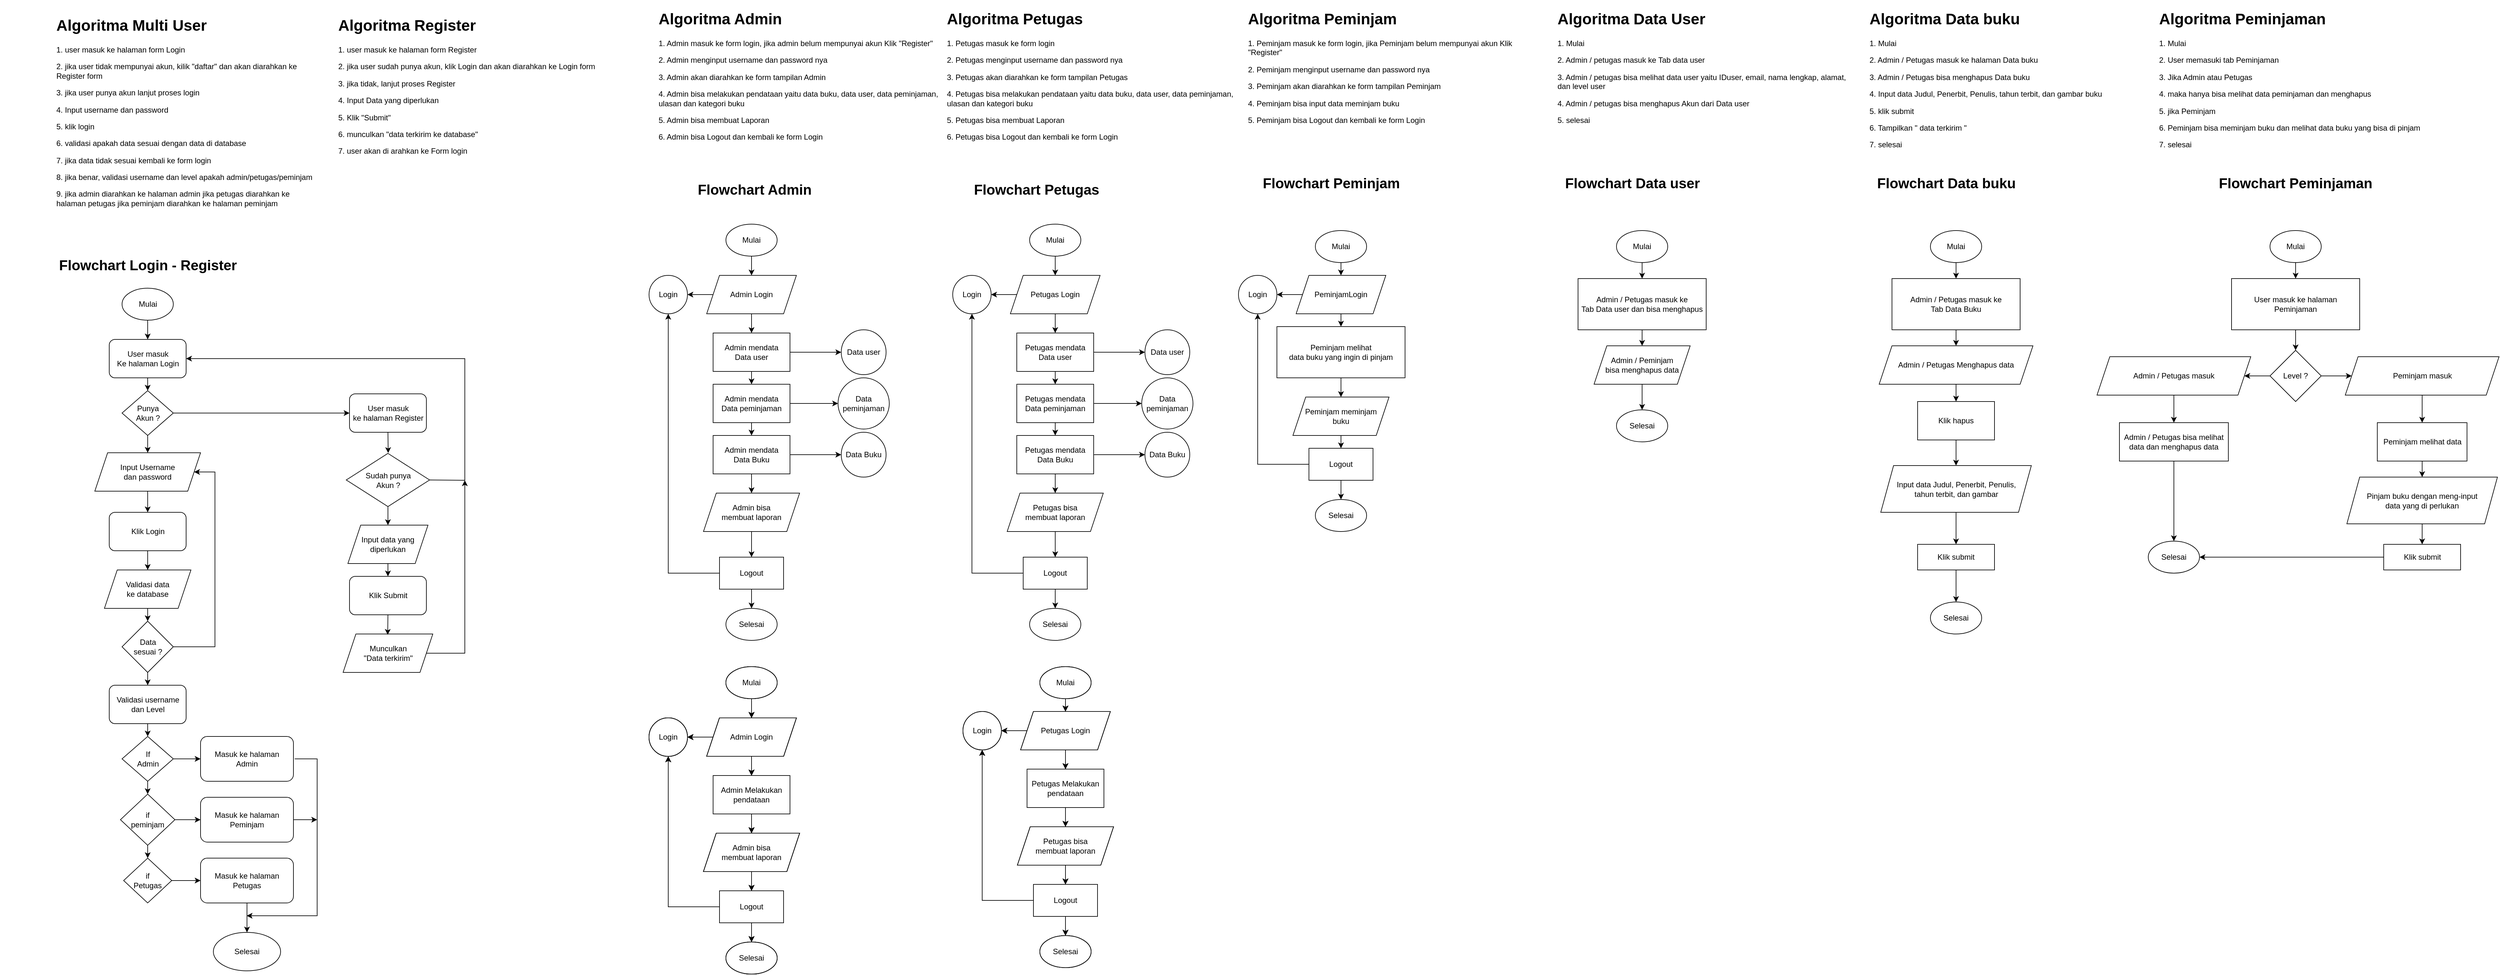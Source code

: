 <mxfile version="21.2.8" type="device">
  <diagram name="Page-1" id="E-e3QB8yrydNNGdsqELs">
    <mxGraphModel dx="1668" dy="1021" grid="1" gridSize="10" guides="1" tooltips="1" connect="1" arrows="1" fold="1" page="1" pageScale="1" pageWidth="1169" pageHeight="827" math="0" shadow="0">
      <root>
        <mxCell id="0" />
        <mxCell id="1" parent="0" />
        <mxCell id="BNmCmgieaK2nJWvq4B3u-1" value="&lt;h1&gt;Algoritma Multi User&lt;/h1&gt;&lt;p&gt;1. user masuk ke halaman form Login&lt;/p&gt;&lt;p&gt;2. jika user tidak mempunyai akun, kilik &quot;daftar&quot; dan akan diarahkan ke Register form&lt;/p&gt;&lt;p&gt;3. jika user punya akun lanjut proses login&lt;/p&gt;&lt;p&gt;4. Input username dan password&lt;/p&gt;&lt;p&gt;5. klik login&lt;/p&gt;&lt;p&gt;6. validasi apakah data sesuai dengan data di database&lt;/p&gt;&lt;p&gt;7. jika data tidak sesuai kembali ke form login&lt;/p&gt;&lt;p&gt;8. jika benar, validasi username dan level apakah admin/petugas/peminjam&lt;/p&gt;&lt;p&gt;9. jika admin diarahkan ke halaman admin jika petugas diarahkan ke halaman petugas jika peminjam diarahkan ke halaman peminjam&amp;nbsp;&lt;/p&gt;" style="text;html=1;strokeColor=none;fillColor=none;spacing=5;spacingTop=-20;whiteSpace=wrap;overflow=hidden;rounded=0;" parent="1" vertex="1">
          <mxGeometry x="350" y="220" width="420" height="340" as="geometry" />
        </mxCell>
        <mxCell id="BNmCmgieaK2nJWvq4B3u-2" value="&lt;h1&gt;Algoritma Register&lt;/h1&gt;&lt;p&gt;1. user masuk ke halaman form Register&lt;/p&gt;&lt;p&gt;2. jika user sudah punya akun, klik Login dan akan diarahkan ke Login form&lt;/p&gt;&lt;p&gt;3. jika tidak, lanjut proses Register&lt;/p&gt;&lt;p&gt;4. Input Data yang diperlukan&lt;/p&gt;&lt;p&gt;5. Klik &quot;Submit&quot;&lt;/p&gt;&lt;p&gt;6. munculkan &quot;data terkirim ke database&quot;&lt;/p&gt;&lt;p&gt;7. user akan di arahkan ke Form login&lt;/p&gt;" style="text;html=1;strokeColor=none;fillColor=none;spacing=5;spacingTop=-20;whiteSpace=wrap;overflow=hidden;rounded=0;" parent="1" vertex="1">
          <mxGeometry x="790" y="220" width="420" height="340" as="geometry" />
        </mxCell>
        <mxCell id="BNmCmgieaK2nJWvq4B3u-3" value="Mulai" style="ellipse;whiteSpace=wrap;html=1;" parent="1" vertex="1">
          <mxGeometry x="457.5" y="650" width="80" height="50" as="geometry" />
        </mxCell>
        <mxCell id="BNmCmgieaK2nJWvq4B3u-4" value="User masuk&lt;br&gt;Ke halaman Login" style="rounded=1;whiteSpace=wrap;html=1;" parent="1" vertex="1">
          <mxGeometry x="437.5" y="730" width="120" height="60" as="geometry" />
        </mxCell>
        <mxCell id="BNmCmgieaK2nJWvq4B3u-5" value="" style="endArrow=classic;html=1;rounded=0;exitX=0.5;exitY=1;exitDx=0;exitDy=0;entryX=0.5;entryY=0;entryDx=0;entryDy=0;" parent="1" source="BNmCmgieaK2nJWvq4B3u-3" target="BNmCmgieaK2nJWvq4B3u-4" edge="1">
          <mxGeometry width="50" height="50" relative="1" as="geometry">
            <mxPoint x="742.5" y="780" as="sourcePoint" />
            <mxPoint x="792.5" y="730" as="targetPoint" />
          </mxGeometry>
        </mxCell>
        <mxCell id="BNmCmgieaK2nJWvq4B3u-6" value="Punya&lt;br&gt;Akun ?" style="rhombus;whiteSpace=wrap;html=1;" parent="1" vertex="1">
          <mxGeometry x="457.5" y="810" width="80" height="70" as="geometry" />
        </mxCell>
        <mxCell id="BNmCmgieaK2nJWvq4B3u-7" value="" style="endArrow=classic;html=1;rounded=0;exitX=0.5;exitY=1;exitDx=0;exitDy=0;entryX=0.5;entryY=0;entryDx=0;entryDy=0;" parent="1" source="BNmCmgieaK2nJWvq4B3u-4" target="BNmCmgieaK2nJWvq4B3u-6" edge="1">
          <mxGeometry width="50" height="50" relative="1" as="geometry">
            <mxPoint x="632.5" y="800" as="sourcePoint" />
            <mxPoint x="682.5" y="750" as="targetPoint" />
          </mxGeometry>
        </mxCell>
        <mxCell id="BNmCmgieaK2nJWvq4B3u-9" value="" style="endArrow=classic;html=1;rounded=0;exitX=0.5;exitY=1;exitDx=0;exitDy=0;entryX=0.5;entryY=0;entryDx=0;entryDy=0;" parent="1" source="BNmCmgieaK2nJWvq4B3u-6" target="BNmCmgieaK2nJWvq4B3u-10" edge="1">
          <mxGeometry width="50" height="50" relative="1" as="geometry">
            <mxPoint x="632.5" y="810" as="sourcePoint" />
            <mxPoint x="497.5" y="920.0" as="targetPoint" />
          </mxGeometry>
        </mxCell>
        <mxCell id="BNmCmgieaK2nJWvq4B3u-10" value="Input Username&lt;br&gt;dan password" style="shape=parallelogram;perimeter=parallelogramPerimeter;whiteSpace=wrap;html=1;fixedSize=1;" parent="1" vertex="1">
          <mxGeometry x="415" y="907" width="165" height="60" as="geometry" />
        </mxCell>
        <mxCell id="BNmCmgieaK2nJWvq4B3u-12" value="Klik Login" style="rounded=1;whiteSpace=wrap;html=1;" parent="1" vertex="1">
          <mxGeometry x="437.5" y="1000" width="120" height="60" as="geometry" />
        </mxCell>
        <mxCell id="BNmCmgieaK2nJWvq4B3u-13" value="" style="endArrow=classic;html=1;rounded=0;exitX=0.5;exitY=1;exitDx=0;exitDy=0;entryX=0.5;entryY=0;entryDx=0;entryDy=0;" parent="1" source="BNmCmgieaK2nJWvq4B3u-10" target="BNmCmgieaK2nJWvq4B3u-12" edge="1">
          <mxGeometry width="50" height="50" relative="1" as="geometry">
            <mxPoint x="632.5" y="950" as="sourcePoint" />
            <mxPoint x="682.5" y="900" as="targetPoint" />
          </mxGeometry>
        </mxCell>
        <mxCell id="BNmCmgieaK2nJWvq4B3u-14" value="Validasi data&lt;br&gt;ke database" style="shape=parallelogram;perimeter=parallelogramPerimeter;whiteSpace=wrap;html=1;fixedSize=1;" parent="1" vertex="1">
          <mxGeometry x="430" y="1090" width="135" height="60" as="geometry" />
        </mxCell>
        <mxCell id="BNmCmgieaK2nJWvq4B3u-15" value="" style="endArrow=classic;html=1;rounded=0;exitX=0.5;exitY=1;exitDx=0;exitDy=0;entryX=0.5;entryY=0;entryDx=0;entryDy=0;" parent="1" source="BNmCmgieaK2nJWvq4B3u-12" target="BNmCmgieaK2nJWvq4B3u-14" edge="1">
          <mxGeometry width="50" height="50" relative="1" as="geometry">
            <mxPoint x="632.5" y="940" as="sourcePoint" />
            <mxPoint x="682.5" y="890" as="targetPoint" />
          </mxGeometry>
        </mxCell>
        <mxCell id="BNmCmgieaK2nJWvq4B3u-16" value="Data&lt;br&gt;sesuai ?" style="rhombus;whiteSpace=wrap;html=1;" parent="1" vertex="1">
          <mxGeometry x="457.5" y="1170" width="80" height="80" as="geometry" />
        </mxCell>
        <mxCell id="BNmCmgieaK2nJWvq4B3u-17" value="" style="endArrow=classic;html=1;rounded=0;exitX=0.5;exitY=1;exitDx=0;exitDy=0;entryX=0.5;entryY=0;entryDx=0;entryDy=0;" parent="1" source="BNmCmgieaK2nJWvq4B3u-14" target="BNmCmgieaK2nJWvq4B3u-16" edge="1">
          <mxGeometry width="50" height="50" relative="1" as="geometry">
            <mxPoint x="632.5" y="1150" as="sourcePoint" />
            <mxPoint x="682.5" y="1100" as="targetPoint" />
          </mxGeometry>
        </mxCell>
        <mxCell id="BNmCmgieaK2nJWvq4B3u-18" value="" style="endArrow=classic;html=1;rounded=0;exitX=1;exitY=0.5;exitDx=0;exitDy=0;entryX=1;entryY=0.5;entryDx=0;entryDy=0;" parent="1" source="BNmCmgieaK2nJWvq4B3u-16" target="BNmCmgieaK2nJWvq4B3u-10" edge="1">
          <mxGeometry width="50" height="50" relative="1" as="geometry">
            <mxPoint x="632.5" y="1150" as="sourcePoint" />
            <mxPoint x="682.5" y="1100" as="targetPoint" />
            <Array as="points">
              <mxPoint x="602.5" y="1210" />
              <mxPoint x="602.5" y="937" />
            </Array>
          </mxGeometry>
        </mxCell>
        <mxCell id="BNmCmgieaK2nJWvq4B3u-20" value="Validasi username&lt;br&gt;dan Level" style="rounded=1;whiteSpace=wrap;html=1;" parent="1" vertex="1">
          <mxGeometry x="437.5" y="1270.0" width="120" height="60" as="geometry" />
        </mxCell>
        <mxCell id="BNmCmgieaK2nJWvq4B3u-21" value="" style="endArrow=classic;html=1;rounded=0;exitX=0.5;exitY=1;exitDx=0;exitDy=0;entryX=0.5;entryY=0;entryDx=0;entryDy=0;" parent="1" source="BNmCmgieaK2nJWvq4B3u-16" target="BNmCmgieaK2nJWvq4B3u-20" edge="1">
          <mxGeometry width="50" height="50" relative="1" as="geometry">
            <mxPoint x="632.5" y="1140" as="sourcePoint" />
            <mxPoint x="682.5" y="1090" as="targetPoint" />
          </mxGeometry>
        </mxCell>
        <mxCell id="BNmCmgieaK2nJWvq4B3u-22" value="User masuk&lt;br&gt;ke halaman Register" style="rounded=1;whiteSpace=wrap;html=1;" parent="1" vertex="1">
          <mxGeometry x="812.5" y="815" width="120" height="60" as="geometry" />
        </mxCell>
        <mxCell id="BNmCmgieaK2nJWvq4B3u-23" value="" style="endArrow=classic;html=1;rounded=0;exitX=1;exitY=0.5;exitDx=0;exitDy=0;entryX=0;entryY=0.5;entryDx=0;entryDy=0;" parent="1" source="BNmCmgieaK2nJWvq4B3u-6" target="BNmCmgieaK2nJWvq4B3u-22" edge="1">
          <mxGeometry width="50" height="50" relative="1" as="geometry">
            <mxPoint x="842.5" y="930" as="sourcePoint" />
            <mxPoint x="892.5" y="880" as="targetPoint" />
          </mxGeometry>
        </mxCell>
        <mxCell id="BNmCmgieaK2nJWvq4B3u-24" value="If&lt;br&gt;Admin" style="rhombus;whiteSpace=wrap;html=1;" parent="1" vertex="1">
          <mxGeometry x="457.5" y="1350" width="80" height="70" as="geometry" />
        </mxCell>
        <mxCell id="BNmCmgieaK2nJWvq4B3u-25" value="if&lt;br&gt;Petugas" style="rhombus;whiteSpace=wrap;html=1;" parent="1" vertex="1">
          <mxGeometry x="460" y="1540" width="75" height="70" as="geometry" />
        </mxCell>
        <mxCell id="BNmCmgieaK2nJWvq4B3u-26" value="if&lt;br&gt;peminjam" style="rhombus;whiteSpace=wrap;html=1;" parent="1" vertex="1">
          <mxGeometry x="455" y="1440" width="85" height="80" as="geometry" />
        </mxCell>
        <mxCell id="BNmCmgieaK2nJWvq4B3u-27" value="Masuk ke halaman&lt;br&gt;Admin" style="rounded=1;whiteSpace=wrap;html=1;" parent="1" vertex="1">
          <mxGeometry x="580" y="1350" width="145" height="70" as="geometry" />
        </mxCell>
        <mxCell id="BNmCmgieaK2nJWvq4B3u-28" value="" style="endArrow=classic;html=1;rounded=0;exitX=0.5;exitY=1;exitDx=0;exitDy=0;entryX=0.5;entryY=0;entryDx=0;entryDy=0;" parent="1" source="BNmCmgieaK2nJWvq4B3u-20" target="BNmCmgieaK2nJWvq4B3u-24" edge="1">
          <mxGeometry width="50" height="50" relative="1" as="geometry">
            <mxPoint x="632.5" y="1530" as="sourcePoint" />
            <mxPoint x="470" y="1350" as="targetPoint" />
          </mxGeometry>
        </mxCell>
        <mxCell id="BNmCmgieaK2nJWvq4B3u-29" value="" style="endArrow=classic;html=1;rounded=0;exitX=0.5;exitY=1;exitDx=0;exitDy=0;entryX=0.5;entryY=0;entryDx=0;entryDy=0;" parent="1" source="BNmCmgieaK2nJWvq4B3u-24" target="BNmCmgieaK2nJWvq4B3u-26" edge="1">
          <mxGeometry width="50" height="50" relative="1" as="geometry">
            <mxPoint x="632.5" y="1530" as="sourcePoint" />
            <mxPoint x="682.5" y="1480" as="targetPoint" />
          </mxGeometry>
        </mxCell>
        <mxCell id="BNmCmgieaK2nJWvq4B3u-35" value="Selesai" style="ellipse;whiteSpace=wrap;html=1;" parent="1" vertex="1">
          <mxGeometry x="600" y="1656" width="105" height="60" as="geometry" />
        </mxCell>
        <mxCell id="BNmCmgieaK2nJWvq4B3u-37" value="Sudah punya&lt;br&gt;Akun ?" style="rhombus;whiteSpace=wrap;html=1;" parent="1" vertex="1">
          <mxGeometry x="807.5" y="908" width="130" height="83" as="geometry" />
        </mxCell>
        <mxCell id="BNmCmgieaK2nJWvq4B3u-38" value="" style="endArrow=classic;html=1;rounded=0;exitX=0.5;exitY=1;exitDx=0;exitDy=0;entryX=0.503;entryY=-0.007;entryDx=0;entryDy=0;entryPerimeter=0;" parent="1" source="BNmCmgieaK2nJWvq4B3u-22" target="BNmCmgieaK2nJWvq4B3u-37" edge="1">
          <mxGeometry width="50" height="50" relative="1" as="geometry">
            <mxPoint x="892.5" y="1010" as="sourcePoint" />
            <mxPoint x="942.5" y="960" as="targetPoint" />
          </mxGeometry>
        </mxCell>
        <mxCell id="BNmCmgieaK2nJWvq4B3u-39" value="" style="endArrow=classic;html=1;rounded=0;entryX=1;entryY=0.5;entryDx=0;entryDy=0;exitX=1;exitY=0.5;exitDx=0;exitDy=0;" parent="1" source="BNmCmgieaK2nJWvq4B3u-37" target="BNmCmgieaK2nJWvq4B3u-4" edge="1">
          <mxGeometry width="50" height="50" relative="1" as="geometry">
            <mxPoint x="942.5" y="950" as="sourcePoint" />
            <mxPoint x="822.5" y="920" as="targetPoint" />
            <Array as="points">
              <mxPoint x="992.5" y="950" />
              <mxPoint x="992.5" y="760" />
            </Array>
          </mxGeometry>
        </mxCell>
        <mxCell id="BNmCmgieaK2nJWvq4B3u-41" value="Input data yang&lt;br&gt;diperlukan" style="shape=parallelogram;perimeter=parallelogramPerimeter;whiteSpace=wrap;html=1;fixedSize=1;" parent="1" vertex="1">
          <mxGeometry x="810" y="1020" width="125" height="60" as="geometry" />
        </mxCell>
        <mxCell id="BNmCmgieaK2nJWvq4B3u-42" value="" style="endArrow=classic;html=1;rounded=0;exitX=0.5;exitY=1;exitDx=0;exitDy=0;entryX=0.5;entryY=0;entryDx=0;entryDy=0;" parent="1" source="BNmCmgieaK2nJWvq4B3u-37" target="BNmCmgieaK2nJWvq4B3u-41" edge="1">
          <mxGeometry width="50" height="50" relative="1" as="geometry">
            <mxPoint x="822.5" y="1000" as="sourcePoint" />
            <mxPoint x="872.5" y="950" as="targetPoint" />
          </mxGeometry>
        </mxCell>
        <mxCell id="BNmCmgieaK2nJWvq4B3u-43" value="Klik Submit" style="rounded=1;whiteSpace=wrap;html=1;" parent="1" vertex="1">
          <mxGeometry x="812.5" y="1100" width="120" height="60" as="geometry" />
        </mxCell>
        <mxCell id="BNmCmgieaK2nJWvq4B3u-44" value="" style="endArrow=classic;html=1;rounded=0;exitX=0.5;exitY=1;exitDx=0;exitDy=0;entryX=0.5;entryY=0;entryDx=0;entryDy=0;" parent="1" source="BNmCmgieaK2nJWvq4B3u-41" target="BNmCmgieaK2nJWvq4B3u-43" edge="1">
          <mxGeometry width="50" height="50" relative="1" as="geometry">
            <mxPoint x="982.5" y="1250" as="sourcePoint" />
            <mxPoint x="1032.5" y="1200" as="targetPoint" />
          </mxGeometry>
        </mxCell>
        <mxCell id="BNmCmgieaK2nJWvq4B3u-45" value="Munculkan&lt;br&gt;&quot;Data terkirim&quot;" style="shape=parallelogram;perimeter=parallelogramPerimeter;whiteSpace=wrap;html=1;fixedSize=1;" parent="1" vertex="1">
          <mxGeometry x="802.5" y="1190" width="140" height="60" as="geometry" />
        </mxCell>
        <mxCell id="BNmCmgieaK2nJWvq4B3u-46" value="" style="endArrow=classic;html=1;rounded=0;exitX=0.5;exitY=1;exitDx=0;exitDy=0;entryX=0.497;entryY=0.021;entryDx=0;entryDy=0;entryPerimeter=0;" parent="1" source="BNmCmgieaK2nJWvq4B3u-43" target="BNmCmgieaK2nJWvq4B3u-45" edge="1">
          <mxGeometry width="50" height="50" relative="1" as="geometry">
            <mxPoint x="982.5" y="990" as="sourcePoint" />
            <mxPoint x="1032.5" y="940" as="targetPoint" />
          </mxGeometry>
        </mxCell>
        <mxCell id="BNmCmgieaK2nJWvq4B3u-47" value="" style="endArrow=classic;html=1;rounded=0;exitX=1;exitY=0.5;exitDx=0;exitDy=0;" parent="1" source="BNmCmgieaK2nJWvq4B3u-45" edge="1">
          <mxGeometry width="50" height="50" relative="1" as="geometry">
            <mxPoint x="852.5" y="1060" as="sourcePoint" />
            <mxPoint x="992.5" y="950" as="targetPoint" />
            <Array as="points">
              <mxPoint x="992.5" y="1220" />
            </Array>
          </mxGeometry>
        </mxCell>
        <mxCell id="BNmCmgieaK2nJWvq4B3u-49" value="&lt;font style=&quot;font-size: 22px;&quot;&gt;&lt;b&gt;Flowchart Login - Register&lt;/b&gt;&lt;/font&gt;" style="text;html=1;strokeColor=none;fillColor=none;align=center;verticalAlign=middle;whiteSpace=wrap;rounded=0;" parent="1" vertex="1">
          <mxGeometry x="267.5" y="600" width="460" height="30" as="geometry" />
        </mxCell>
        <mxCell id="BNmCmgieaK2nJWvq4B3u-50" value="&lt;h1&gt;Algoritma Admin&lt;/h1&gt;&lt;p&gt;1. Admin masuk ke form login, jika admin belum mempunyai akun Klik &quot;Register&quot;&lt;/p&gt;&lt;p&gt;2. Admin menginput username dan password nya&lt;/p&gt;&lt;p&gt;3. Admin akan diarahkan ke form tampilan Admin&lt;/p&gt;&lt;p&gt;4. Admin bisa melakukan pendataan yaitu data buku, data user, data peminjaman, ulasan dan kategori buku&lt;/p&gt;&lt;p&gt;5. Admin bisa membuat Laporan&lt;/p&gt;&lt;p&gt;6. Admin bisa Logout dan kembali ke form Login&lt;/p&gt;" style="text;html=1;strokeColor=none;fillColor=none;spacing=5;spacingTop=-20;whiteSpace=wrap;overflow=hidden;rounded=0;" parent="1" vertex="1">
          <mxGeometry x="1290" y="210" width="460" height="340" as="geometry" />
        </mxCell>
        <mxCell id="BNmCmgieaK2nJWvq4B3u-51" value="&lt;h1&gt;Algoritma Petugas&lt;/h1&gt;&lt;p&gt;1. Petugas masuk ke form login&lt;/p&gt;&lt;p&gt;2. Petugas menginput username dan password nya&lt;/p&gt;&lt;p&gt;3. Petugas akan diarahkan ke form tampilan Petugas&lt;/p&gt;&lt;p&gt;4. Petugas bisa melakukan pendataan yaitu data buku, data user, data peminjaman, ulasan dan kategori buku&lt;/p&gt;&lt;p&gt;5. Petugas bisa membuat Laporan&lt;/p&gt;&lt;p&gt;6. Petugas bisa Logout dan kembali ke form Login&lt;/p&gt;" style="text;html=1;strokeColor=none;fillColor=none;spacing=5;spacingTop=-20;whiteSpace=wrap;overflow=hidden;rounded=0;" parent="1" vertex="1">
          <mxGeometry x="1740" y="210" width="460" height="340" as="geometry" />
        </mxCell>
        <mxCell id="BNmCmgieaK2nJWvq4B3u-52" value="&lt;h1&gt;Algoritma Peminjam&lt;/h1&gt;&lt;p&gt;1. Peminjam masuk ke form login, jika Peminjam belum mempunyai akun Klik &quot;Register&quot;&lt;/p&gt;&lt;p&gt;2. Peminjam menginput username dan password nya&lt;/p&gt;&lt;p&gt;3. Peminjam akan diarahkan ke form tampilan Peminjam&lt;/p&gt;&lt;p&gt;4. Peminjam bisa input data meminjam buku&amp;nbsp;&lt;/p&gt;&lt;p&gt;5. Peminjam bisa Logout dan kembali ke form Login&lt;/p&gt;" style="text;html=1;strokeColor=none;fillColor=none;spacing=5;spacingTop=-20;whiteSpace=wrap;overflow=hidden;rounded=0;" parent="1" vertex="1">
          <mxGeometry x="2210" y="210" width="460" height="340" as="geometry" />
        </mxCell>
        <mxCell id="BNmCmgieaK2nJWvq4B3u-53" value="Mulai" style="ellipse;whiteSpace=wrap;html=1;" parent="1" vertex="1">
          <mxGeometry x="1400" y="1241" width="80" height="50" as="geometry" />
        </mxCell>
        <mxCell id="BNmCmgieaK2nJWvq4B3u-54" value="&lt;span style=&quot;font-size: 22px;&quot;&gt;&lt;b&gt;Flowchart Admin&lt;/b&gt;&lt;/span&gt;" style="text;html=1;strokeColor=none;fillColor=none;align=center;verticalAlign=middle;whiteSpace=wrap;rounded=0;" parent="1" vertex="1">
          <mxGeometry x="1330" y="480" width="230" height="33" as="geometry" />
        </mxCell>
        <mxCell id="BNmCmgieaK2nJWvq4B3u-57" value="Admin Login" style="shape=parallelogram;perimeter=parallelogramPerimeter;whiteSpace=wrap;html=1;fixedSize=1;" parent="1" vertex="1">
          <mxGeometry x="1370" y="1321" width="140" height="60" as="geometry" />
        </mxCell>
        <mxCell id="BNmCmgieaK2nJWvq4B3u-58" value="" style="endArrow=classic;html=1;rounded=0;exitX=0.5;exitY=1;exitDx=0;exitDy=0;entryX=0.5;entryY=0;entryDx=0;entryDy=0;" parent="1" source="BNmCmgieaK2nJWvq4B3u-53" target="BNmCmgieaK2nJWvq4B3u-57" edge="1">
          <mxGeometry width="50" height="50" relative="1" as="geometry">
            <mxPoint x="1490" y="1331" as="sourcePoint" />
            <mxPoint x="1540" y="1281" as="targetPoint" />
          </mxGeometry>
        </mxCell>
        <mxCell id="BNmCmgieaK2nJWvq4B3u-60" value="Login" style="ellipse;whiteSpace=wrap;html=1;aspect=fixed;" parent="1" vertex="1">
          <mxGeometry x="1280" y="1321" width="60" height="60" as="geometry" />
        </mxCell>
        <mxCell id="BNmCmgieaK2nJWvq4B3u-61" value="" style="endArrow=classic;html=1;rounded=0;exitX=0;exitY=0.5;exitDx=0;exitDy=0;entryX=1;entryY=0.5;entryDx=0;entryDy=0;" parent="1" source="BNmCmgieaK2nJWvq4B3u-57" target="BNmCmgieaK2nJWvq4B3u-60" edge="1">
          <mxGeometry width="50" height="50" relative="1" as="geometry">
            <mxPoint x="1250" y="1331" as="sourcePoint" />
            <mxPoint x="1300" y="1281" as="targetPoint" />
          </mxGeometry>
        </mxCell>
        <mxCell id="BNmCmgieaK2nJWvq4B3u-62" value="Admin Melakukan pendataan" style="rounded=0;whiteSpace=wrap;html=1;" parent="1" vertex="1">
          <mxGeometry x="1380" y="1411" width="120" height="60" as="geometry" />
        </mxCell>
        <mxCell id="BNmCmgieaK2nJWvq4B3u-63" value="" style="endArrow=classic;html=1;rounded=0;exitX=0.5;exitY=1;exitDx=0;exitDy=0;entryX=0.5;entryY=0;entryDx=0;entryDy=0;" parent="1" source="BNmCmgieaK2nJWvq4B3u-57" target="BNmCmgieaK2nJWvq4B3u-62" edge="1">
          <mxGeometry width="50" height="50" relative="1" as="geometry">
            <mxPoint x="1490" y="1321" as="sourcePoint" />
            <mxPoint x="1540" y="1271" as="targetPoint" />
          </mxGeometry>
        </mxCell>
        <mxCell id="BNmCmgieaK2nJWvq4B3u-64" value="Admin bisa&lt;br&gt;membuat laporan" style="shape=parallelogram;perimeter=parallelogramPerimeter;whiteSpace=wrap;html=1;fixedSize=1;" parent="1" vertex="1">
          <mxGeometry x="1365" y="1501" width="150" height="60" as="geometry" />
        </mxCell>
        <mxCell id="BNmCmgieaK2nJWvq4B3u-65" value="" style="endArrow=classic;html=1;rounded=0;exitX=0.5;exitY=1;exitDx=0;exitDy=0;entryX=0.5;entryY=0;entryDx=0;entryDy=0;" parent="1" source="BNmCmgieaK2nJWvq4B3u-62" target="BNmCmgieaK2nJWvq4B3u-64" edge="1">
          <mxGeometry width="50" height="50" relative="1" as="geometry">
            <mxPoint x="1490" y="1551" as="sourcePoint" />
            <mxPoint x="1540" y="1501" as="targetPoint" />
          </mxGeometry>
        </mxCell>
        <mxCell id="BNmCmgieaK2nJWvq4B3u-67" value="Logout" style="rounded=0;whiteSpace=wrap;html=1;" parent="1" vertex="1">
          <mxGeometry x="1390" y="1591" width="100" height="50" as="geometry" />
        </mxCell>
        <mxCell id="BNmCmgieaK2nJWvq4B3u-68" value="" style="endArrow=classic;html=1;rounded=0;exitX=0.5;exitY=1;exitDx=0;exitDy=0;entryX=0.5;entryY=0;entryDx=0;entryDy=0;" parent="1" source="BNmCmgieaK2nJWvq4B3u-64" target="BNmCmgieaK2nJWvq4B3u-67" edge="1">
          <mxGeometry width="50" height="50" relative="1" as="geometry">
            <mxPoint x="1490" y="1551" as="sourcePoint" />
            <mxPoint x="1540" y="1501" as="targetPoint" />
          </mxGeometry>
        </mxCell>
        <mxCell id="BNmCmgieaK2nJWvq4B3u-69" value="" style="endArrow=classic;html=1;rounded=0;exitX=0;exitY=0.5;exitDx=0;exitDy=0;entryX=0.5;entryY=1;entryDx=0;entryDy=0;" parent="1" source="BNmCmgieaK2nJWvq4B3u-67" target="BNmCmgieaK2nJWvq4B3u-60" edge="1">
          <mxGeometry width="50" height="50" relative="1" as="geometry">
            <mxPoint x="1490" y="1551" as="sourcePoint" />
            <mxPoint x="1540" y="1501" as="targetPoint" />
            <Array as="points">
              <mxPoint x="1310" y="1616" />
            </Array>
          </mxGeometry>
        </mxCell>
        <mxCell id="BNmCmgieaK2nJWvq4B3u-70" value="Selesai" style="ellipse;whiteSpace=wrap;html=1;" parent="1" vertex="1">
          <mxGeometry x="1400" y="1671" width="80" height="50" as="geometry" />
        </mxCell>
        <mxCell id="BNmCmgieaK2nJWvq4B3u-71" value="" style="endArrow=classic;html=1;rounded=0;exitX=0.5;exitY=1;exitDx=0;exitDy=0;entryX=0.5;entryY=0;entryDx=0;entryDy=0;" parent="1" source="BNmCmgieaK2nJWvq4B3u-67" target="BNmCmgieaK2nJWvq4B3u-70" edge="1">
          <mxGeometry width="50" height="50" relative="1" as="geometry">
            <mxPoint x="1490" y="1551" as="sourcePoint" />
            <mxPoint x="1540" y="1501" as="targetPoint" />
          </mxGeometry>
        </mxCell>
        <mxCell id="BNmCmgieaK2nJWvq4B3u-72" value="Mulai" style="ellipse;whiteSpace=wrap;html=1;" parent="1" vertex="1">
          <mxGeometry x="1890" y="1241" width="80" height="50" as="geometry" />
        </mxCell>
        <mxCell id="BNmCmgieaK2nJWvq4B3u-73" value="Petugas Login" style="shape=parallelogram;perimeter=parallelogramPerimeter;whiteSpace=wrap;html=1;fixedSize=1;" parent="1" vertex="1">
          <mxGeometry x="1860" y="1311" width="140" height="60" as="geometry" />
        </mxCell>
        <mxCell id="BNmCmgieaK2nJWvq4B3u-74" value="" style="endArrow=classic;html=1;rounded=0;exitX=0.5;exitY=1;exitDx=0;exitDy=0;entryX=0.5;entryY=0;entryDx=0;entryDy=0;" parent="1" source="BNmCmgieaK2nJWvq4B3u-72" target="BNmCmgieaK2nJWvq4B3u-73" edge="1">
          <mxGeometry width="50" height="50" relative="1" as="geometry">
            <mxPoint x="1980" y="1321" as="sourcePoint" />
            <mxPoint x="2030" y="1271" as="targetPoint" />
          </mxGeometry>
        </mxCell>
        <mxCell id="BNmCmgieaK2nJWvq4B3u-75" value="Login" style="ellipse;whiteSpace=wrap;html=1;aspect=fixed;" parent="1" vertex="1">
          <mxGeometry x="1770" y="1311" width="60" height="60" as="geometry" />
        </mxCell>
        <mxCell id="BNmCmgieaK2nJWvq4B3u-76" value="" style="endArrow=classic;html=1;rounded=0;exitX=0;exitY=0.5;exitDx=0;exitDy=0;entryX=1;entryY=0.5;entryDx=0;entryDy=0;" parent="1" source="BNmCmgieaK2nJWvq4B3u-73" target="BNmCmgieaK2nJWvq4B3u-75" edge="1">
          <mxGeometry width="50" height="50" relative="1" as="geometry">
            <mxPoint x="1740" y="1321" as="sourcePoint" />
            <mxPoint x="1790" y="1271" as="targetPoint" />
          </mxGeometry>
        </mxCell>
        <mxCell id="BNmCmgieaK2nJWvq4B3u-77" value="Petugas Melakukan pendataan" style="rounded=0;whiteSpace=wrap;html=1;" parent="1" vertex="1">
          <mxGeometry x="1870" y="1401" width="120" height="60" as="geometry" />
        </mxCell>
        <mxCell id="BNmCmgieaK2nJWvq4B3u-78" value="" style="endArrow=classic;html=1;rounded=0;exitX=0.5;exitY=1;exitDx=0;exitDy=0;entryX=0.5;entryY=0;entryDx=0;entryDy=0;" parent="1" source="BNmCmgieaK2nJWvq4B3u-73" target="BNmCmgieaK2nJWvq4B3u-77" edge="1">
          <mxGeometry width="50" height="50" relative="1" as="geometry">
            <mxPoint x="1980" y="1311" as="sourcePoint" />
            <mxPoint x="2030" y="1261" as="targetPoint" />
          </mxGeometry>
        </mxCell>
        <mxCell id="BNmCmgieaK2nJWvq4B3u-79" value="Petugas bisa&lt;br&gt;membuat laporan" style="shape=parallelogram;perimeter=parallelogramPerimeter;whiteSpace=wrap;html=1;fixedSize=1;" parent="1" vertex="1">
          <mxGeometry x="1855" y="1491" width="150" height="60" as="geometry" />
        </mxCell>
        <mxCell id="BNmCmgieaK2nJWvq4B3u-80" value="" style="endArrow=classic;html=1;rounded=0;exitX=0.5;exitY=1;exitDx=0;exitDy=0;entryX=0.5;entryY=0;entryDx=0;entryDy=0;" parent="1" source="BNmCmgieaK2nJWvq4B3u-77" target="BNmCmgieaK2nJWvq4B3u-79" edge="1">
          <mxGeometry width="50" height="50" relative="1" as="geometry">
            <mxPoint x="1980" y="1541" as="sourcePoint" />
            <mxPoint x="2030" y="1491" as="targetPoint" />
          </mxGeometry>
        </mxCell>
        <mxCell id="BNmCmgieaK2nJWvq4B3u-81" value="Logout" style="rounded=0;whiteSpace=wrap;html=1;" parent="1" vertex="1">
          <mxGeometry x="1880" y="1581" width="100" height="50" as="geometry" />
        </mxCell>
        <mxCell id="BNmCmgieaK2nJWvq4B3u-82" value="" style="endArrow=classic;html=1;rounded=0;exitX=0.5;exitY=1;exitDx=0;exitDy=0;entryX=0.5;entryY=0;entryDx=0;entryDy=0;" parent="1" source="BNmCmgieaK2nJWvq4B3u-79" target="BNmCmgieaK2nJWvq4B3u-81" edge="1">
          <mxGeometry width="50" height="50" relative="1" as="geometry">
            <mxPoint x="1980" y="1541" as="sourcePoint" />
            <mxPoint x="2030" y="1491" as="targetPoint" />
          </mxGeometry>
        </mxCell>
        <mxCell id="BNmCmgieaK2nJWvq4B3u-83" value="" style="endArrow=classic;html=1;rounded=0;exitX=0;exitY=0.5;exitDx=0;exitDy=0;entryX=0.5;entryY=1;entryDx=0;entryDy=0;" parent="1" source="BNmCmgieaK2nJWvq4B3u-81" target="BNmCmgieaK2nJWvq4B3u-75" edge="1">
          <mxGeometry width="50" height="50" relative="1" as="geometry">
            <mxPoint x="1980" y="1541" as="sourcePoint" />
            <mxPoint x="2030" y="1491" as="targetPoint" />
            <Array as="points">
              <mxPoint x="1800" y="1606" />
            </Array>
          </mxGeometry>
        </mxCell>
        <mxCell id="BNmCmgieaK2nJWvq4B3u-84" value="Selesai" style="ellipse;whiteSpace=wrap;html=1;" parent="1" vertex="1">
          <mxGeometry x="1890" y="1661" width="80" height="50" as="geometry" />
        </mxCell>
        <mxCell id="BNmCmgieaK2nJWvq4B3u-85" value="" style="endArrow=classic;html=1;rounded=0;exitX=0.5;exitY=1;exitDx=0;exitDy=0;entryX=0.5;entryY=0;entryDx=0;entryDy=0;" parent="1" source="BNmCmgieaK2nJWvq4B3u-81" target="BNmCmgieaK2nJWvq4B3u-84" edge="1">
          <mxGeometry width="50" height="50" relative="1" as="geometry">
            <mxPoint x="1980" y="1541" as="sourcePoint" />
            <mxPoint x="2030" y="1491" as="targetPoint" />
          </mxGeometry>
        </mxCell>
        <mxCell id="BNmCmgieaK2nJWvq4B3u-86" value="&lt;span style=&quot;font-size: 22px;&quot;&gt;&lt;b&gt;Flowchart Petugas&lt;/b&gt;&lt;/span&gt;" style="text;html=1;strokeColor=none;fillColor=none;align=center;verticalAlign=middle;whiteSpace=wrap;rounded=0;" parent="1" vertex="1">
          <mxGeometry x="1770" y="480" width="230" height="33" as="geometry" />
        </mxCell>
        <mxCell id="BNmCmgieaK2nJWvq4B3u-87" value="Mulai" style="ellipse;whiteSpace=wrap;html=1;" parent="1" vertex="1">
          <mxGeometry x="2320" y="560" width="80" height="50" as="geometry" />
        </mxCell>
        <mxCell id="BNmCmgieaK2nJWvq4B3u-88" value="PeminjamLogin" style="shape=parallelogram;perimeter=parallelogramPerimeter;whiteSpace=wrap;html=1;fixedSize=1;" parent="1" vertex="1">
          <mxGeometry x="2290" y="630" width="140" height="60" as="geometry" />
        </mxCell>
        <mxCell id="BNmCmgieaK2nJWvq4B3u-89" value="" style="endArrow=classic;html=1;rounded=0;exitX=0.5;exitY=1;exitDx=0;exitDy=0;entryX=0.5;entryY=0;entryDx=0;entryDy=0;" parent="1" source="BNmCmgieaK2nJWvq4B3u-87" target="BNmCmgieaK2nJWvq4B3u-88" edge="1">
          <mxGeometry width="50" height="50" relative="1" as="geometry">
            <mxPoint x="2410" y="640" as="sourcePoint" />
            <mxPoint x="2460" y="590" as="targetPoint" />
          </mxGeometry>
        </mxCell>
        <mxCell id="BNmCmgieaK2nJWvq4B3u-90" value="Login" style="ellipse;whiteSpace=wrap;html=1;aspect=fixed;" parent="1" vertex="1">
          <mxGeometry x="2200" y="630" width="60" height="60" as="geometry" />
        </mxCell>
        <mxCell id="BNmCmgieaK2nJWvq4B3u-91" value="" style="endArrow=classic;html=1;rounded=0;exitX=0;exitY=0.5;exitDx=0;exitDy=0;entryX=1;entryY=0.5;entryDx=0;entryDy=0;" parent="1" source="BNmCmgieaK2nJWvq4B3u-88" target="BNmCmgieaK2nJWvq4B3u-90" edge="1">
          <mxGeometry width="50" height="50" relative="1" as="geometry">
            <mxPoint x="2170" y="640" as="sourcePoint" />
            <mxPoint x="2220" y="590" as="targetPoint" />
          </mxGeometry>
        </mxCell>
        <mxCell id="BNmCmgieaK2nJWvq4B3u-92" value="Peminjam melihat&lt;br&gt;data buku yang ingin di pinjam" style="rounded=0;whiteSpace=wrap;html=1;" parent="1" vertex="1">
          <mxGeometry x="2260" y="710" width="200" height="80" as="geometry" />
        </mxCell>
        <mxCell id="BNmCmgieaK2nJWvq4B3u-93" value="" style="endArrow=classic;html=1;rounded=0;exitX=0.5;exitY=1;exitDx=0;exitDy=0;entryX=0.5;entryY=0;entryDx=0;entryDy=0;" parent="1" source="BNmCmgieaK2nJWvq4B3u-88" target="BNmCmgieaK2nJWvq4B3u-92" edge="1">
          <mxGeometry width="50" height="50" relative="1" as="geometry">
            <mxPoint x="2410" y="630" as="sourcePoint" />
            <mxPoint x="2460" y="580" as="targetPoint" />
          </mxGeometry>
        </mxCell>
        <mxCell id="BNmCmgieaK2nJWvq4B3u-94" value="Peminjam meminjam&lt;br&gt;buku" style="shape=parallelogram;perimeter=parallelogramPerimeter;whiteSpace=wrap;html=1;fixedSize=1;" parent="1" vertex="1">
          <mxGeometry x="2285" y="820" width="150" height="60" as="geometry" />
        </mxCell>
        <mxCell id="BNmCmgieaK2nJWvq4B3u-95" value="" style="endArrow=classic;html=1;rounded=0;exitX=0.5;exitY=1;exitDx=0;exitDy=0;entryX=0.5;entryY=0;entryDx=0;entryDy=0;" parent="1" source="BNmCmgieaK2nJWvq4B3u-92" target="BNmCmgieaK2nJWvq4B3u-94" edge="1">
          <mxGeometry width="50" height="50" relative="1" as="geometry">
            <mxPoint x="2410" y="860" as="sourcePoint" />
            <mxPoint x="2460" y="810" as="targetPoint" />
          </mxGeometry>
        </mxCell>
        <mxCell id="BNmCmgieaK2nJWvq4B3u-96" value="Logout" style="rounded=0;whiteSpace=wrap;html=1;" parent="1" vertex="1">
          <mxGeometry x="2310" y="900" width="100" height="50" as="geometry" />
        </mxCell>
        <mxCell id="BNmCmgieaK2nJWvq4B3u-97" value="" style="endArrow=classic;html=1;rounded=0;exitX=0.5;exitY=1;exitDx=0;exitDy=0;entryX=0.5;entryY=0;entryDx=0;entryDy=0;" parent="1" source="BNmCmgieaK2nJWvq4B3u-94" target="BNmCmgieaK2nJWvq4B3u-96" edge="1">
          <mxGeometry width="50" height="50" relative="1" as="geometry">
            <mxPoint x="2410" y="860" as="sourcePoint" />
            <mxPoint x="2460" y="810" as="targetPoint" />
          </mxGeometry>
        </mxCell>
        <mxCell id="BNmCmgieaK2nJWvq4B3u-98" value="" style="endArrow=classic;html=1;rounded=0;exitX=0;exitY=0.5;exitDx=0;exitDy=0;entryX=0.5;entryY=1;entryDx=0;entryDy=0;" parent="1" source="BNmCmgieaK2nJWvq4B3u-96" target="BNmCmgieaK2nJWvq4B3u-90" edge="1">
          <mxGeometry width="50" height="50" relative="1" as="geometry">
            <mxPoint x="2410" y="860" as="sourcePoint" />
            <mxPoint x="2460" y="810" as="targetPoint" />
            <Array as="points">
              <mxPoint x="2230" y="925" />
            </Array>
          </mxGeometry>
        </mxCell>
        <mxCell id="BNmCmgieaK2nJWvq4B3u-99" value="Selesai" style="ellipse;whiteSpace=wrap;html=1;" parent="1" vertex="1">
          <mxGeometry x="2320" y="980" width="80" height="50" as="geometry" />
        </mxCell>
        <mxCell id="BNmCmgieaK2nJWvq4B3u-100" value="" style="endArrow=classic;html=1;rounded=0;exitX=0.5;exitY=1;exitDx=0;exitDy=0;entryX=0.5;entryY=0;entryDx=0;entryDy=0;" parent="1" source="BNmCmgieaK2nJWvq4B3u-96" target="BNmCmgieaK2nJWvq4B3u-99" edge="1">
          <mxGeometry width="50" height="50" relative="1" as="geometry">
            <mxPoint x="2410" y="860" as="sourcePoint" />
            <mxPoint x="2460" y="810" as="targetPoint" />
          </mxGeometry>
        </mxCell>
        <mxCell id="BNmCmgieaK2nJWvq4B3u-101" value="&lt;span style=&quot;font-size: 22px;&quot;&gt;&lt;b&gt;Flowchart Peminjam&lt;/b&gt;&lt;/span&gt;" style="text;html=1;strokeColor=none;fillColor=none;align=center;verticalAlign=middle;whiteSpace=wrap;rounded=0;" parent="1" vertex="1">
          <mxGeometry x="2230" y="470" width="230" height="33" as="geometry" />
        </mxCell>
        <mxCell id="BNmCmgieaK2nJWvq4B3u-102" value="Mulai" style="ellipse;whiteSpace=wrap;html=1;" parent="1" vertex="1">
          <mxGeometry x="1400" y="550" width="80" height="50" as="geometry" />
        </mxCell>
        <mxCell id="BNmCmgieaK2nJWvq4B3u-103" value="Admin Login" style="shape=parallelogram;perimeter=parallelogramPerimeter;whiteSpace=wrap;html=1;fixedSize=1;" parent="1" vertex="1">
          <mxGeometry x="1370" y="630" width="140" height="60" as="geometry" />
        </mxCell>
        <mxCell id="BNmCmgieaK2nJWvq4B3u-104" value="" style="endArrow=classic;html=1;rounded=0;exitX=0.5;exitY=1;exitDx=0;exitDy=0;entryX=0.5;entryY=0;entryDx=0;entryDy=0;" parent="1" source="BNmCmgieaK2nJWvq4B3u-102" target="BNmCmgieaK2nJWvq4B3u-103" edge="1">
          <mxGeometry width="50" height="50" relative="1" as="geometry">
            <mxPoint x="1490" y="640" as="sourcePoint" />
            <mxPoint x="1540" y="590" as="targetPoint" />
          </mxGeometry>
        </mxCell>
        <mxCell id="BNmCmgieaK2nJWvq4B3u-105" value="Login" style="ellipse;whiteSpace=wrap;html=1;aspect=fixed;" parent="1" vertex="1">
          <mxGeometry x="1280" y="630" width="60" height="60" as="geometry" />
        </mxCell>
        <mxCell id="BNmCmgieaK2nJWvq4B3u-106" value="" style="endArrow=classic;html=1;rounded=0;exitX=0;exitY=0.5;exitDx=0;exitDy=0;entryX=1;entryY=0.5;entryDx=0;entryDy=0;" parent="1" source="BNmCmgieaK2nJWvq4B3u-103" target="BNmCmgieaK2nJWvq4B3u-105" edge="1">
          <mxGeometry width="50" height="50" relative="1" as="geometry">
            <mxPoint x="1250" y="640" as="sourcePoint" />
            <mxPoint x="1300" y="590" as="targetPoint" />
          </mxGeometry>
        </mxCell>
        <mxCell id="BNmCmgieaK2nJWvq4B3u-107" value="Admin mendata&lt;br&gt;Data user" style="rounded=0;whiteSpace=wrap;html=1;" parent="1" vertex="1">
          <mxGeometry x="1380" y="720" width="120" height="60" as="geometry" />
        </mxCell>
        <mxCell id="BNmCmgieaK2nJWvq4B3u-108" value="" style="endArrow=classic;html=1;rounded=0;exitX=0.5;exitY=1;exitDx=0;exitDy=0;entryX=0.5;entryY=0;entryDx=0;entryDy=0;" parent="1" source="BNmCmgieaK2nJWvq4B3u-103" target="BNmCmgieaK2nJWvq4B3u-107" edge="1">
          <mxGeometry width="50" height="50" relative="1" as="geometry">
            <mxPoint x="1490" y="630" as="sourcePoint" />
            <mxPoint x="1540" y="580" as="targetPoint" />
          </mxGeometry>
        </mxCell>
        <mxCell id="BNmCmgieaK2nJWvq4B3u-109" value="Admin bisa&lt;br&gt;membuat laporan" style="shape=parallelogram;perimeter=parallelogramPerimeter;whiteSpace=wrap;html=1;fixedSize=1;" parent="1" vertex="1">
          <mxGeometry x="1365" y="970" width="150" height="60" as="geometry" />
        </mxCell>
        <mxCell id="BNmCmgieaK2nJWvq4B3u-111" value="Logout" style="rounded=0;whiteSpace=wrap;html=1;" parent="1" vertex="1">
          <mxGeometry x="1390" y="1070" width="100" height="50" as="geometry" />
        </mxCell>
        <mxCell id="BNmCmgieaK2nJWvq4B3u-112" value="" style="endArrow=classic;html=1;rounded=0;exitX=0.5;exitY=1;exitDx=0;exitDy=0;entryX=0.5;entryY=0;entryDx=0;entryDy=0;" parent="1" source="BNmCmgieaK2nJWvq4B3u-109" target="BNmCmgieaK2nJWvq4B3u-111" edge="1">
          <mxGeometry width="50" height="50" relative="1" as="geometry">
            <mxPoint x="1490" y="1030" as="sourcePoint" />
            <mxPoint x="1540" y="980" as="targetPoint" />
          </mxGeometry>
        </mxCell>
        <mxCell id="BNmCmgieaK2nJWvq4B3u-113" value="" style="endArrow=classic;html=1;rounded=0;exitX=0;exitY=0.5;exitDx=0;exitDy=0;entryX=0.5;entryY=1;entryDx=0;entryDy=0;" parent="1" source="BNmCmgieaK2nJWvq4B3u-111" target="BNmCmgieaK2nJWvq4B3u-105" edge="1">
          <mxGeometry width="50" height="50" relative="1" as="geometry">
            <mxPoint x="1490" y="860" as="sourcePoint" />
            <mxPoint x="1540" y="810" as="targetPoint" />
            <Array as="points">
              <mxPoint x="1310" y="1095" />
            </Array>
          </mxGeometry>
        </mxCell>
        <mxCell id="BNmCmgieaK2nJWvq4B3u-114" value="Selesai" style="ellipse;whiteSpace=wrap;html=1;" parent="1" vertex="1">
          <mxGeometry x="1400" y="1150" width="80" height="50" as="geometry" />
        </mxCell>
        <mxCell id="BNmCmgieaK2nJWvq4B3u-115" value="" style="endArrow=classic;html=1;rounded=0;exitX=0.5;exitY=1;exitDx=0;exitDy=0;entryX=0.5;entryY=0;entryDx=0;entryDy=0;" parent="1" source="BNmCmgieaK2nJWvq4B3u-111" target="BNmCmgieaK2nJWvq4B3u-114" edge="1">
          <mxGeometry width="50" height="50" relative="1" as="geometry">
            <mxPoint x="1490" y="1030" as="sourcePoint" />
            <mxPoint x="1540" y="980" as="targetPoint" />
          </mxGeometry>
        </mxCell>
        <mxCell id="BNmCmgieaK2nJWvq4B3u-116" value="Admin mendata&lt;br&gt;Data peminjaman" style="rounded=0;whiteSpace=wrap;html=1;" parent="1" vertex="1">
          <mxGeometry x="1380" y="800" width="120" height="60" as="geometry" />
        </mxCell>
        <mxCell id="BNmCmgieaK2nJWvq4B3u-117" value="Admin mendata&lt;br&gt;Data Buku" style="rounded=0;whiteSpace=wrap;html=1;" parent="1" vertex="1">
          <mxGeometry x="1380" y="880" width="120" height="60" as="geometry" />
        </mxCell>
        <mxCell id="BNmCmgieaK2nJWvq4B3u-118" value="" style="endArrow=classic;html=1;rounded=0;exitX=0.5;exitY=1;exitDx=0;exitDy=0;entryX=0.5;entryY=0;entryDx=0;entryDy=0;" parent="1" source="BNmCmgieaK2nJWvq4B3u-107" target="BNmCmgieaK2nJWvq4B3u-116" edge="1">
          <mxGeometry width="50" height="50" relative="1" as="geometry">
            <mxPoint x="1470" y="920" as="sourcePoint" />
            <mxPoint x="1520" y="870" as="targetPoint" />
          </mxGeometry>
        </mxCell>
        <mxCell id="BNmCmgieaK2nJWvq4B3u-119" value="" style="endArrow=classic;html=1;rounded=0;exitX=0.5;exitY=1;exitDx=0;exitDy=0;entryX=0.5;entryY=0;entryDx=0;entryDy=0;" parent="1" source="BNmCmgieaK2nJWvq4B3u-116" target="BNmCmgieaK2nJWvq4B3u-117" edge="1">
          <mxGeometry width="50" height="50" relative="1" as="geometry">
            <mxPoint x="1470" y="920" as="sourcePoint" />
            <mxPoint x="1520" y="870" as="targetPoint" />
          </mxGeometry>
        </mxCell>
        <mxCell id="BNmCmgieaK2nJWvq4B3u-120" value="" style="endArrow=classic;html=1;rounded=0;exitX=0.5;exitY=1;exitDx=0;exitDy=0;entryX=0.5;entryY=0;entryDx=0;entryDy=0;" parent="1" source="BNmCmgieaK2nJWvq4B3u-117" target="BNmCmgieaK2nJWvq4B3u-109" edge="1">
          <mxGeometry width="50" height="50" relative="1" as="geometry">
            <mxPoint x="1470" y="920" as="sourcePoint" />
            <mxPoint x="1520" y="870" as="targetPoint" />
          </mxGeometry>
        </mxCell>
        <mxCell id="BNmCmgieaK2nJWvq4B3u-123" value="Data peminjaman" style="ellipse;whiteSpace=wrap;html=1;aspect=fixed;" parent="1" vertex="1">
          <mxGeometry x="1575" y="790" width="80" height="80" as="geometry" />
        </mxCell>
        <mxCell id="BNmCmgieaK2nJWvq4B3u-125" value="Data user" style="ellipse;whiteSpace=wrap;html=1;aspect=fixed;" parent="1" vertex="1">
          <mxGeometry x="1580" y="715" width="70" height="70" as="geometry" />
        </mxCell>
        <mxCell id="BNmCmgieaK2nJWvq4B3u-127" value="Data Buku" style="ellipse;whiteSpace=wrap;html=1;aspect=fixed;" parent="1" vertex="1">
          <mxGeometry x="1580" y="875" width="70" height="70" as="geometry" />
        </mxCell>
        <mxCell id="BNmCmgieaK2nJWvq4B3u-128" value="" style="endArrow=classic;html=1;rounded=0;exitX=1;exitY=0.5;exitDx=0;exitDy=0;entryX=0;entryY=0.5;entryDx=0;entryDy=0;" parent="1" source="BNmCmgieaK2nJWvq4B3u-107" target="BNmCmgieaK2nJWvq4B3u-125" edge="1">
          <mxGeometry width="50" height="50" relative="1" as="geometry">
            <mxPoint x="1470" y="930" as="sourcePoint" />
            <mxPoint x="1520" y="880" as="targetPoint" />
          </mxGeometry>
        </mxCell>
        <mxCell id="BNmCmgieaK2nJWvq4B3u-129" value="" style="endArrow=classic;html=1;rounded=0;exitX=1;exitY=0.5;exitDx=0;exitDy=0;entryX=0;entryY=0.5;entryDx=0;entryDy=0;" parent="1" source="BNmCmgieaK2nJWvq4B3u-116" target="BNmCmgieaK2nJWvq4B3u-123" edge="1">
          <mxGeometry width="50" height="50" relative="1" as="geometry">
            <mxPoint x="1650" y="920" as="sourcePoint" />
            <mxPoint x="1700" y="870" as="targetPoint" />
          </mxGeometry>
        </mxCell>
        <mxCell id="BNmCmgieaK2nJWvq4B3u-130" value="" style="endArrow=classic;html=1;rounded=0;exitX=1;exitY=0.5;exitDx=0;exitDy=0;entryX=0;entryY=0.5;entryDx=0;entryDy=0;" parent="1" source="BNmCmgieaK2nJWvq4B3u-117" target="BNmCmgieaK2nJWvq4B3u-127" edge="1">
          <mxGeometry width="50" height="50" relative="1" as="geometry">
            <mxPoint x="1550" y="920" as="sourcePoint" />
            <mxPoint x="1600" y="870" as="targetPoint" />
          </mxGeometry>
        </mxCell>
        <mxCell id="BNmCmgieaK2nJWvq4B3u-131" value="Mulai" style="ellipse;whiteSpace=wrap;html=1;" parent="1" vertex="1">
          <mxGeometry x="1874" y="550" width="80" height="50" as="geometry" />
        </mxCell>
        <mxCell id="BNmCmgieaK2nJWvq4B3u-132" value="Petugas Login" style="shape=parallelogram;perimeter=parallelogramPerimeter;whiteSpace=wrap;html=1;fixedSize=1;" parent="1" vertex="1">
          <mxGeometry x="1844" y="630" width="140" height="60" as="geometry" />
        </mxCell>
        <mxCell id="BNmCmgieaK2nJWvq4B3u-133" value="" style="endArrow=classic;html=1;rounded=0;exitX=0.5;exitY=1;exitDx=0;exitDy=0;entryX=0.5;entryY=0;entryDx=0;entryDy=0;" parent="1" source="BNmCmgieaK2nJWvq4B3u-131" target="BNmCmgieaK2nJWvq4B3u-132" edge="1">
          <mxGeometry width="50" height="50" relative="1" as="geometry">
            <mxPoint x="1964" y="640" as="sourcePoint" />
            <mxPoint x="2014" y="590" as="targetPoint" />
          </mxGeometry>
        </mxCell>
        <mxCell id="BNmCmgieaK2nJWvq4B3u-134" value="Login" style="ellipse;whiteSpace=wrap;html=1;aspect=fixed;" parent="1" vertex="1">
          <mxGeometry x="1754" y="630" width="60" height="60" as="geometry" />
        </mxCell>
        <mxCell id="BNmCmgieaK2nJWvq4B3u-135" value="" style="endArrow=classic;html=1;rounded=0;exitX=0;exitY=0.5;exitDx=0;exitDy=0;entryX=1;entryY=0.5;entryDx=0;entryDy=0;" parent="1" source="BNmCmgieaK2nJWvq4B3u-132" target="BNmCmgieaK2nJWvq4B3u-134" edge="1">
          <mxGeometry width="50" height="50" relative="1" as="geometry">
            <mxPoint x="1724" y="640" as="sourcePoint" />
            <mxPoint x="1774" y="590" as="targetPoint" />
          </mxGeometry>
        </mxCell>
        <mxCell id="BNmCmgieaK2nJWvq4B3u-136" value="Petugas mendata&lt;br&gt;Data user" style="rounded=0;whiteSpace=wrap;html=1;" parent="1" vertex="1">
          <mxGeometry x="1854" y="720" width="120" height="60" as="geometry" />
        </mxCell>
        <mxCell id="BNmCmgieaK2nJWvq4B3u-137" value="" style="endArrow=classic;html=1;rounded=0;exitX=0.5;exitY=1;exitDx=0;exitDy=0;entryX=0.5;entryY=0;entryDx=0;entryDy=0;" parent="1" source="BNmCmgieaK2nJWvq4B3u-132" target="BNmCmgieaK2nJWvq4B3u-136" edge="1">
          <mxGeometry width="50" height="50" relative="1" as="geometry">
            <mxPoint x="1964" y="630" as="sourcePoint" />
            <mxPoint x="2014" y="580" as="targetPoint" />
          </mxGeometry>
        </mxCell>
        <mxCell id="BNmCmgieaK2nJWvq4B3u-138" value="Petugas bisa&lt;br&gt;membuat laporan" style="shape=parallelogram;perimeter=parallelogramPerimeter;whiteSpace=wrap;html=1;fixedSize=1;" parent="1" vertex="1">
          <mxGeometry x="1839" y="970" width="150" height="60" as="geometry" />
        </mxCell>
        <mxCell id="BNmCmgieaK2nJWvq4B3u-139" value="Logout" style="rounded=0;whiteSpace=wrap;html=1;" parent="1" vertex="1">
          <mxGeometry x="1864" y="1070" width="100" height="50" as="geometry" />
        </mxCell>
        <mxCell id="BNmCmgieaK2nJWvq4B3u-140" value="" style="endArrow=classic;html=1;rounded=0;exitX=0.5;exitY=1;exitDx=0;exitDy=0;entryX=0.5;entryY=0;entryDx=0;entryDy=0;" parent="1" source="BNmCmgieaK2nJWvq4B3u-138" target="BNmCmgieaK2nJWvq4B3u-139" edge="1">
          <mxGeometry width="50" height="50" relative="1" as="geometry">
            <mxPoint x="1964" y="1030" as="sourcePoint" />
            <mxPoint x="2014" y="980" as="targetPoint" />
          </mxGeometry>
        </mxCell>
        <mxCell id="BNmCmgieaK2nJWvq4B3u-141" value="" style="endArrow=classic;html=1;rounded=0;exitX=0;exitY=0.5;exitDx=0;exitDy=0;entryX=0.5;entryY=1;entryDx=0;entryDy=0;" parent="1" source="BNmCmgieaK2nJWvq4B3u-139" target="BNmCmgieaK2nJWvq4B3u-134" edge="1">
          <mxGeometry width="50" height="50" relative="1" as="geometry">
            <mxPoint x="1964" y="860" as="sourcePoint" />
            <mxPoint x="2014" y="810" as="targetPoint" />
            <Array as="points">
              <mxPoint x="1784" y="1095" />
            </Array>
          </mxGeometry>
        </mxCell>
        <mxCell id="BNmCmgieaK2nJWvq4B3u-142" value="Selesai" style="ellipse;whiteSpace=wrap;html=1;" parent="1" vertex="1">
          <mxGeometry x="1874" y="1150" width="80" height="50" as="geometry" />
        </mxCell>
        <mxCell id="BNmCmgieaK2nJWvq4B3u-143" value="" style="endArrow=classic;html=1;rounded=0;exitX=0.5;exitY=1;exitDx=0;exitDy=0;entryX=0.5;entryY=0;entryDx=0;entryDy=0;" parent="1" source="BNmCmgieaK2nJWvq4B3u-139" target="BNmCmgieaK2nJWvq4B3u-142" edge="1">
          <mxGeometry width="50" height="50" relative="1" as="geometry">
            <mxPoint x="1964" y="1030" as="sourcePoint" />
            <mxPoint x="2014" y="980" as="targetPoint" />
          </mxGeometry>
        </mxCell>
        <mxCell id="BNmCmgieaK2nJWvq4B3u-144" value="Petugas mendata&lt;br&gt;Data peminjaman" style="rounded=0;whiteSpace=wrap;html=1;" parent="1" vertex="1">
          <mxGeometry x="1854" y="800" width="120" height="60" as="geometry" />
        </mxCell>
        <mxCell id="BNmCmgieaK2nJWvq4B3u-145" value="Petugas mendata&lt;br&gt;Data Buku" style="rounded=0;whiteSpace=wrap;html=1;" parent="1" vertex="1">
          <mxGeometry x="1854" y="880" width="120" height="60" as="geometry" />
        </mxCell>
        <mxCell id="BNmCmgieaK2nJWvq4B3u-146" value="" style="endArrow=classic;html=1;rounded=0;exitX=0.5;exitY=1;exitDx=0;exitDy=0;entryX=0.5;entryY=0;entryDx=0;entryDy=0;" parent="1" source="BNmCmgieaK2nJWvq4B3u-136" target="BNmCmgieaK2nJWvq4B3u-144" edge="1">
          <mxGeometry width="50" height="50" relative="1" as="geometry">
            <mxPoint x="1944" y="920" as="sourcePoint" />
            <mxPoint x="1994" y="870" as="targetPoint" />
          </mxGeometry>
        </mxCell>
        <mxCell id="BNmCmgieaK2nJWvq4B3u-147" value="" style="endArrow=classic;html=1;rounded=0;exitX=0.5;exitY=1;exitDx=0;exitDy=0;entryX=0.5;entryY=0;entryDx=0;entryDy=0;" parent="1" source="BNmCmgieaK2nJWvq4B3u-144" target="BNmCmgieaK2nJWvq4B3u-145" edge="1">
          <mxGeometry width="50" height="50" relative="1" as="geometry">
            <mxPoint x="1944" y="920" as="sourcePoint" />
            <mxPoint x="1994" y="870" as="targetPoint" />
          </mxGeometry>
        </mxCell>
        <mxCell id="BNmCmgieaK2nJWvq4B3u-148" value="" style="endArrow=classic;html=1;rounded=0;exitX=0.5;exitY=1;exitDx=0;exitDy=0;entryX=0.5;entryY=0;entryDx=0;entryDy=0;" parent="1" source="BNmCmgieaK2nJWvq4B3u-145" target="BNmCmgieaK2nJWvq4B3u-138" edge="1">
          <mxGeometry width="50" height="50" relative="1" as="geometry">
            <mxPoint x="1944" y="920" as="sourcePoint" />
            <mxPoint x="1994" y="870" as="targetPoint" />
          </mxGeometry>
        </mxCell>
        <mxCell id="BNmCmgieaK2nJWvq4B3u-149" value="Data peminjaman" style="ellipse;whiteSpace=wrap;html=1;aspect=fixed;" parent="1" vertex="1">
          <mxGeometry x="2049" y="790" width="80" height="80" as="geometry" />
        </mxCell>
        <mxCell id="BNmCmgieaK2nJWvq4B3u-150" value="Data user" style="ellipse;whiteSpace=wrap;html=1;aspect=fixed;" parent="1" vertex="1">
          <mxGeometry x="2054" y="715" width="70" height="70" as="geometry" />
        </mxCell>
        <mxCell id="BNmCmgieaK2nJWvq4B3u-151" value="Data Buku" style="ellipse;whiteSpace=wrap;html=1;aspect=fixed;" parent="1" vertex="1">
          <mxGeometry x="2054" y="875" width="70" height="70" as="geometry" />
        </mxCell>
        <mxCell id="BNmCmgieaK2nJWvq4B3u-152" value="" style="endArrow=classic;html=1;rounded=0;exitX=1;exitY=0.5;exitDx=0;exitDy=0;entryX=0;entryY=0.5;entryDx=0;entryDy=0;" parent="1" source="BNmCmgieaK2nJWvq4B3u-136" target="BNmCmgieaK2nJWvq4B3u-150" edge="1">
          <mxGeometry width="50" height="50" relative="1" as="geometry">
            <mxPoint x="1944" y="930" as="sourcePoint" />
            <mxPoint x="1994" y="880" as="targetPoint" />
          </mxGeometry>
        </mxCell>
        <mxCell id="BNmCmgieaK2nJWvq4B3u-153" value="" style="endArrow=classic;html=1;rounded=0;exitX=1;exitY=0.5;exitDx=0;exitDy=0;entryX=0;entryY=0.5;entryDx=0;entryDy=0;" parent="1" source="BNmCmgieaK2nJWvq4B3u-144" target="BNmCmgieaK2nJWvq4B3u-149" edge="1">
          <mxGeometry width="50" height="50" relative="1" as="geometry">
            <mxPoint x="2124" y="920" as="sourcePoint" />
            <mxPoint x="2174" y="870" as="targetPoint" />
          </mxGeometry>
        </mxCell>
        <mxCell id="BNmCmgieaK2nJWvq4B3u-154" value="" style="endArrow=classic;html=1;rounded=0;exitX=1;exitY=0.5;exitDx=0;exitDy=0;entryX=0;entryY=0.5;entryDx=0;entryDy=0;" parent="1" source="BNmCmgieaK2nJWvq4B3u-145" target="BNmCmgieaK2nJWvq4B3u-151" edge="1">
          <mxGeometry width="50" height="50" relative="1" as="geometry">
            <mxPoint x="2024" y="920" as="sourcePoint" />
            <mxPoint x="2074" y="870" as="targetPoint" />
          </mxGeometry>
        </mxCell>
        <mxCell id="BNmCmgieaK2nJWvq4B3u-155" value="&lt;h1&gt;Algoritma Data User&lt;/h1&gt;&lt;p&gt;1. Mulai&lt;/p&gt;&lt;p&gt;2. Admin / petugas masuk ke Tab data user&lt;/p&gt;&lt;p&gt;3. Admin / petugas bisa melihat data user yaitu IDuser, email, nama lengkap, alamat, dan level user&lt;/p&gt;&lt;p&gt;4. Admin / petugas bisa menghapus Akun dari Data user&lt;/p&gt;&lt;p&gt;5. selesai&lt;/p&gt;" style="text;html=1;strokeColor=none;fillColor=none;spacing=5;spacingTop=-20;whiteSpace=wrap;overflow=hidden;rounded=0;" parent="1" vertex="1">
          <mxGeometry x="2693" y="210" width="460" height="340" as="geometry" />
        </mxCell>
        <mxCell id="BNmCmgieaK2nJWvq4B3u-156" value="" style="endArrow=classic;html=1;rounded=0;exitX=0.5;exitY=1;exitDx=0;exitDy=0;entryX=0.5;entryY=0;entryDx=0;entryDy=0;" parent="1" source="BNmCmgieaK2nJWvq4B3u-26" target="BNmCmgieaK2nJWvq4B3u-25" edge="1">
          <mxGeometry width="50" height="50" relative="1" as="geometry">
            <mxPoint x="580" y="1470" as="sourcePoint" />
            <mxPoint x="630" y="1420" as="targetPoint" />
          </mxGeometry>
        </mxCell>
        <mxCell id="BNmCmgieaK2nJWvq4B3u-157" value="Masuk ke halaman Peminjam" style="rounded=1;whiteSpace=wrap;html=1;" parent="1" vertex="1">
          <mxGeometry x="580" y="1445" width="145" height="70" as="geometry" />
        </mxCell>
        <mxCell id="BNmCmgieaK2nJWvq4B3u-158" value="Masuk ke halaman Petugas" style="rounded=1;whiteSpace=wrap;html=1;" parent="1" vertex="1">
          <mxGeometry x="580" y="1540" width="145" height="70" as="geometry" />
        </mxCell>
        <mxCell id="BNmCmgieaK2nJWvq4B3u-159" value="" style="endArrow=classic;html=1;rounded=0;exitX=1;exitY=0.5;exitDx=0;exitDy=0;entryX=0;entryY=0.5;entryDx=0;entryDy=0;" parent="1" source="BNmCmgieaK2nJWvq4B3u-24" target="BNmCmgieaK2nJWvq4B3u-27" edge="1">
          <mxGeometry width="50" height="50" relative="1" as="geometry">
            <mxPoint x="580" y="1460" as="sourcePoint" />
            <mxPoint x="630" y="1410" as="targetPoint" />
          </mxGeometry>
        </mxCell>
        <mxCell id="BNmCmgieaK2nJWvq4B3u-160" value="" style="endArrow=classic;html=1;rounded=0;exitX=1;exitY=0.5;exitDx=0;exitDy=0;entryX=0;entryY=0.5;entryDx=0;entryDy=0;" parent="1" source="BNmCmgieaK2nJWvq4B3u-26" target="BNmCmgieaK2nJWvq4B3u-157" edge="1">
          <mxGeometry width="50" height="50" relative="1" as="geometry">
            <mxPoint x="580" y="1460" as="sourcePoint" />
            <mxPoint x="630" y="1410" as="targetPoint" />
          </mxGeometry>
        </mxCell>
        <mxCell id="BNmCmgieaK2nJWvq4B3u-161" value="" style="endArrow=classic;html=1;rounded=0;exitX=1;exitY=0.5;exitDx=0;exitDy=0;entryX=0;entryY=0.5;entryDx=0;entryDy=0;" parent="1" source="BNmCmgieaK2nJWvq4B3u-25" target="BNmCmgieaK2nJWvq4B3u-158" edge="1">
          <mxGeometry width="50" height="50" relative="1" as="geometry">
            <mxPoint x="580" y="1580" as="sourcePoint" />
            <mxPoint x="630" y="1530" as="targetPoint" />
          </mxGeometry>
        </mxCell>
        <mxCell id="BNmCmgieaK2nJWvq4B3u-163" value="" style="endArrow=classic;html=1;rounded=0;exitX=0.5;exitY=1;exitDx=0;exitDy=0;entryX=0.5;entryY=0;entryDx=0;entryDy=0;" parent="1" source="BNmCmgieaK2nJWvq4B3u-158" target="BNmCmgieaK2nJWvq4B3u-35" edge="1">
          <mxGeometry width="50" height="50" relative="1" as="geometry">
            <mxPoint x="780" y="1550" as="sourcePoint" />
            <mxPoint x="830" y="1500" as="targetPoint" />
          </mxGeometry>
        </mxCell>
        <mxCell id="BNmCmgieaK2nJWvq4B3u-164" value="" style="endArrow=classic;html=1;rounded=0;exitX=1;exitY=0.5;exitDx=0;exitDy=0;" parent="1" edge="1">
          <mxGeometry width="50" height="50" relative="1" as="geometry">
            <mxPoint x="727" y="1385" as="sourcePoint" />
            <mxPoint x="652" y="1630" as="targetPoint" />
            <Array as="points">
              <mxPoint x="762" y="1385" />
              <mxPoint x="762" y="1630" />
            </Array>
          </mxGeometry>
        </mxCell>
        <mxCell id="BNmCmgieaK2nJWvq4B3u-165" value="" style="endArrow=classic;html=1;rounded=0;exitX=1;exitY=0.5;exitDx=0;exitDy=0;" parent="1" source="BNmCmgieaK2nJWvq4B3u-157" edge="1">
          <mxGeometry width="50" height="50" relative="1" as="geometry">
            <mxPoint x="730" y="1480" as="sourcePoint" />
            <mxPoint x="762" y="1480" as="targetPoint" />
          </mxGeometry>
        </mxCell>
        <mxCell id="BNmCmgieaK2nJWvq4B3u-166" value="&lt;h1&gt;Algoritma Data buku&lt;/h1&gt;&lt;p&gt;1. Mulai&lt;/p&gt;&lt;p&gt;2. Admin / Petugas masuk ke halaman Data buku&lt;/p&gt;&lt;p&gt;3. Admin / Petugas bisa menghapus Data buku&lt;/p&gt;&lt;p&gt;4. Input data Judul, Penerbit, Penulis, tahun terbit, dan gambar buku&lt;/p&gt;&lt;p&gt;5. klik submit&lt;/p&gt;&lt;p&gt;6. Tampilkan &quot; data terkirim &quot;&lt;/p&gt;&lt;p&gt;7. selesai&amp;nbsp;&lt;/p&gt;&lt;p&gt;&lt;br&gt;&lt;/p&gt;" style="text;html=1;strokeColor=none;fillColor=none;spacing=5;spacingTop=-20;whiteSpace=wrap;overflow=hidden;rounded=0;" parent="1" vertex="1">
          <mxGeometry x="3180" y="210" width="460" height="230" as="geometry" />
        </mxCell>
        <mxCell id="BNmCmgieaK2nJWvq4B3u-167" value="Mulai" style="ellipse;whiteSpace=wrap;html=1;" parent="1" vertex="1">
          <mxGeometry x="1400" y="1241" width="80" height="50" as="geometry" />
        </mxCell>
        <mxCell id="BNmCmgieaK2nJWvq4B3u-168" value="Admin Login" style="shape=parallelogram;perimeter=parallelogramPerimeter;whiteSpace=wrap;html=1;fixedSize=1;" parent="1" vertex="1">
          <mxGeometry x="1370" y="1321" width="140" height="60" as="geometry" />
        </mxCell>
        <mxCell id="BNmCmgieaK2nJWvq4B3u-169" value="" style="endArrow=classic;html=1;rounded=0;exitX=0.5;exitY=1;exitDx=0;exitDy=0;entryX=0.5;entryY=0;entryDx=0;entryDy=0;" parent="1" source="BNmCmgieaK2nJWvq4B3u-167" target="BNmCmgieaK2nJWvq4B3u-168" edge="1">
          <mxGeometry width="50" height="50" relative="1" as="geometry">
            <mxPoint x="1490" y="1331" as="sourcePoint" />
            <mxPoint x="1540" y="1281" as="targetPoint" />
          </mxGeometry>
        </mxCell>
        <mxCell id="BNmCmgieaK2nJWvq4B3u-170" value="Login" style="ellipse;whiteSpace=wrap;html=1;aspect=fixed;" parent="1" vertex="1">
          <mxGeometry x="1280" y="1321" width="60" height="60" as="geometry" />
        </mxCell>
        <mxCell id="BNmCmgieaK2nJWvq4B3u-171" value="" style="endArrow=classic;html=1;rounded=0;exitX=0;exitY=0.5;exitDx=0;exitDy=0;entryX=1;entryY=0.5;entryDx=0;entryDy=0;" parent="1" source="BNmCmgieaK2nJWvq4B3u-168" target="BNmCmgieaK2nJWvq4B3u-170" edge="1">
          <mxGeometry width="50" height="50" relative="1" as="geometry">
            <mxPoint x="1250" y="1331" as="sourcePoint" />
            <mxPoint x="1300" y="1281" as="targetPoint" />
          </mxGeometry>
        </mxCell>
        <mxCell id="BNmCmgieaK2nJWvq4B3u-172" value="Admin Melakukan pendataan" style="rounded=0;whiteSpace=wrap;html=1;" parent="1" vertex="1">
          <mxGeometry x="1380" y="1411" width="120" height="60" as="geometry" />
        </mxCell>
        <mxCell id="BNmCmgieaK2nJWvq4B3u-173" value="" style="endArrow=classic;html=1;rounded=0;exitX=0.5;exitY=1;exitDx=0;exitDy=0;entryX=0.5;entryY=0;entryDx=0;entryDy=0;" parent="1" source="BNmCmgieaK2nJWvq4B3u-168" target="BNmCmgieaK2nJWvq4B3u-172" edge="1">
          <mxGeometry width="50" height="50" relative="1" as="geometry">
            <mxPoint x="1490" y="1321" as="sourcePoint" />
            <mxPoint x="1540" y="1271" as="targetPoint" />
          </mxGeometry>
        </mxCell>
        <mxCell id="BNmCmgieaK2nJWvq4B3u-174" value="Admin bisa&lt;br&gt;membuat laporan" style="shape=parallelogram;perimeter=parallelogramPerimeter;whiteSpace=wrap;html=1;fixedSize=1;" parent="1" vertex="1">
          <mxGeometry x="1365" y="1501" width="150" height="60" as="geometry" />
        </mxCell>
        <mxCell id="BNmCmgieaK2nJWvq4B3u-175" value="" style="endArrow=classic;html=1;rounded=0;exitX=0.5;exitY=1;exitDx=0;exitDy=0;entryX=0.5;entryY=0;entryDx=0;entryDy=0;" parent="1" source="BNmCmgieaK2nJWvq4B3u-172" target="BNmCmgieaK2nJWvq4B3u-174" edge="1">
          <mxGeometry width="50" height="50" relative="1" as="geometry">
            <mxPoint x="1490" y="1551" as="sourcePoint" />
            <mxPoint x="1540" y="1501" as="targetPoint" />
          </mxGeometry>
        </mxCell>
        <mxCell id="BNmCmgieaK2nJWvq4B3u-176" value="Logout" style="rounded=0;whiteSpace=wrap;html=1;" parent="1" vertex="1">
          <mxGeometry x="1390" y="1591" width="100" height="50" as="geometry" />
        </mxCell>
        <mxCell id="BNmCmgieaK2nJWvq4B3u-177" value="" style="endArrow=classic;html=1;rounded=0;exitX=0.5;exitY=1;exitDx=0;exitDy=0;entryX=0.5;entryY=0;entryDx=0;entryDy=0;" parent="1" source="BNmCmgieaK2nJWvq4B3u-174" target="BNmCmgieaK2nJWvq4B3u-176" edge="1">
          <mxGeometry width="50" height="50" relative="1" as="geometry">
            <mxPoint x="1490" y="1551" as="sourcePoint" />
            <mxPoint x="1540" y="1501" as="targetPoint" />
          </mxGeometry>
        </mxCell>
        <mxCell id="BNmCmgieaK2nJWvq4B3u-178" value="" style="endArrow=classic;html=1;rounded=0;exitX=0;exitY=0.5;exitDx=0;exitDy=0;entryX=0.5;entryY=1;entryDx=0;entryDy=0;" parent="1" source="BNmCmgieaK2nJWvq4B3u-176" target="BNmCmgieaK2nJWvq4B3u-170" edge="1">
          <mxGeometry width="50" height="50" relative="1" as="geometry">
            <mxPoint x="1490" y="1551" as="sourcePoint" />
            <mxPoint x="1540" y="1501" as="targetPoint" />
            <Array as="points">
              <mxPoint x="1310" y="1616" />
            </Array>
          </mxGeometry>
        </mxCell>
        <mxCell id="BNmCmgieaK2nJWvq4B3u-179" value="Selesai" style="ellipse;whiteSpace=wrap;html=1;" parent="1" vertex="1">
          <mxGeometry x="1400" y="1671" width="80" height="50" as="geometry" />
        </mxCell>
        <mxCell id="BNmCmgieaK2nJWvq4B3u-180" value="" style="endArrow=classic;html=1;rounded=0;exitX=0.5;exitY=1;exitDx=0;exitDy=0;entryX=0.5;entryY=0;entryDx=0;entryDy=0;" parent="1" source="BNmCmgieaK2nJWvq4B3u-176" target="BNmCmgieaK2nJWvq4B3u-179" edge="1">
          <mxGeometry width="50" height="50" relative="1" as="geometry">
            <mxPoint x="1490" y="1551" as="sourcePoint" />
            <mxPoint x="1540" y="1501" as="targetPoint" />
          </mxGeometry>
        </mxCell>
        <mxCell id="BNmCmgieaK2nJWvq4B3u-181" value="Mulai" style="ellipse;whiteSpace=wrap;html=1;" parent="1" vertex="1">
          <mxGeometry x="1890" y="1241" width="80" height="50" as="geometry" />
        </mxCell>
        <mxCell id="BNmCmgieaK2nJWvq4B3u-182" value="Petugas Login" style="shape=parallelogram;perimeter=parallelogramPerimeter;whiteSpace=wrap;html=1;fixedSize=1;" parent="1" vertex="1">
          <mxGeometry x="1860" y="1311" width="140" height="60" as="geometry" />
        </mxCell>
        <mxCell id="BNmCmgieaK2nJWvq4B3u-183" value="" style="endArrow=classic;html=1;rounded=0;exitX=0.5;exitY=1;exitDx=0;exitDy=0;entryX=0.5;entryY=0;entryDx=0;entryDy=0;" parent="1" source="BNmCmgieaK2nJWvq4B3u-181" target="BNmCmgieaK2nJWvq4B3u-182" edge="1">
          <mxGeometry width="50" height="50" relative="1" as="geometry">
            <mxPoint x="1980" y="1321" as="sourcePoint" />
            <mxPoint x="2030" y="1271" as="targetPoint" />
          </mxGeometry>
        </mxCell>
        <mxCell id="BNmCmgieaK2nJWvq4B3u-184" value="Login" style="ellipse;whiteSpace=wrap;html=1;aspect=fixed;" parent="1" vertex="1">
          <mxGeometry x="1770" y="1311" width="60" height="60" as="geometry" />
        </mxCell>
        <mxCell id="BNmCmgieaK2nJWvq4B3u-185" value="" style="endArrow=classic;html=1;rounded=0;exitX=0;exitY=0.5;exitDx=0;exitDy=0;entryX=1;entryY=0.5;entryDx=0;entryDy=0;" parent="1" source="BNmCmgieaK2nJWvq4B3u-182" target="BNmCmgieaK2nJWvq4B3u-184" edge="1">
          <mxGeometry width="50" height="50" relative="1" as="geometry">
            <mxPoint x="1740" y="1321" as="sourcePoint" />
            <mxPoint x="1790" y="1271" as="targetPoint" />
          </mxGeometry>
        </mxCell>
        <mxCell id="BNmCmgieaK2nJWvq4B3u-186" value="Petugas Melakukan pendataan" style="rounded=0;whiteSpace=wrap;html=1;" parent="1" vertex="1">
          <mxGeometry x="1870" y="1401" width="120" height="60" as="geometry" />
        </mxCell>
        <mxCell id="BNmCmgieaK2nJWvq4B3u-187" value="" style="endArrow=classic;html=1;rounded=0;exitX=0.5;exitY=1;exitDx=0;exitDy=0;entryX=0.5;entryY=0;entryDx=0;entryDy=0;" parent="1" source="BNmCmgieaK2nJWvq4B3u-182" target="BNmCmgieaK2nJWvq4B3u-186" edge="1">
          <mxGeometry width="50" height="50" relative="1" as="geometry">
            <mxPoint x="1980" y="1311" as="sourcePoint" />
            <mxPoint x="2030" y="1261" as="targetPoint" />
          </mxGeometry>
        </mxCell>
        <mxCell id="BNmCmgieaK2nJWvq4B3u-188" value="Petugas bisa&lt;br&gt;membuat laporan" style="shape=parallelogram;perimeter=parallelogramPerimeter;whiteSpace=wrap;html=1;fixedSize=1;" parent="1" vertex="1">
          <mxGeometry x="1855" y="1491" width="150" height="60" as="geometry" />
        </mxCell>
        <mxCell id="BNmCmgieaK2nJWvq4B3u-189" value="" style="endArrow=classic;html=1;rounded=0;exitX=0.5;exitY=1;exitDx=0;exitDy=0;entryX=0.5;entryY=0;entryDx=0;entryDy=0;" parent="1" source="BNmCmgieaK2nJWvq4B3u-186" target="BNmCmgieaK2nJWvq4B3u-188" edge="1">
          <mxGeometry width="50" height="50" relative="1" as="geometry">
            <mxPoint x="1980" y="1541" as="sourcePoint" />
            <mxPoint x="2030" y="1491" as="targetPoint" />
          </mxGeometry>
        </mxCell>
        <mxCell id="BNmCmgieaK2nJWvq4B3u-190" value="Logout" style="rounded=0;whiteSpace=wrap;html=1;" parent="1" vertex="1">
          <mxGeometry x="1880" y="1581" width="100" height="50" as="geometry" />
        </mxCell>
        <mxCell id="BNmCmgieaK2nJWvq4B3u-191" value="" style="endArrow=classic;html=1;rounded=0;exitX=0.5;exitY=1;exitDx=0;exitDy=0;entryX=0.5;entryY=0;entryDx=0;entryDy=0;" parent="1" source="BNmCmgieaK2nJWvq4B3u-188" target="BNmCmgieaK2nJWvq4B3u-190" edge="1">
          <mxGeometry width="50" height="50" relative="1" as="geometry">
            <mxPoint x="1980" y="1541" as="sourcePoint" />
            <mxPoint x="2030" y="1491" as="targetPoint" />
          </mxGeometry>
        </mxCell>
        <mxCell id="BNmCmgieaK2nJWvq4B3u-192" value="" style="endArrow=classic;html=1;rounded=0;exitX=0;exitY=0.5;exitDx=0;exitDy=0;entryX=0.5;entryY=1;entryDx=0;entryDy=0;" parent="1" source="BNmCmgieaK2nJWvq4B3u-190" target="BNmCmgieaK2nJWvq4B3u-184" edge="1">
          <mxGeometry width="50" height="50" relative="1" as="geometry">
            <mxPoint x="1980" y="1541" as="sourcePoint" />
            <mxPoint x="2030" y="1491" as="targetPoint" />
            <Array as="points">
              <mxPoint x="1800" y="1606" />
            </Array>
          </mxGeometry>
        </mxCell>
        <mxCell id="BNmCmgieaK2nJWvq4B3u-193" value="Selesai" style="ellipse;whiteSpace=wrap;html=1;" parent="1" vertex="1">
          <mxGeometry x="1890" y="1661" width="80" height="50" as="geometry" />
        </mxCell>
        <mxCell id="BNmCmgieaK2nJWvq4B3u-194" value="" style="endArrow=classic;html=1;rounded=0;exitX=0.5;exitY=1;exitDx=0;exitDy=0;entryX=0.5;entryY=0;entryDx=0;entryDy=0;" parent="1" source="BNmCmgieaK2nJWvq4B3u-190" target="BNmCmgieaK2nJWvq4B3u-193" edge="1">
          <mxGeometry width="50" height="50" relative="1" as="geometry">
            <mxPoint x="1980" y="1541" as="sourcePoint" />
            <mxPoint x="2030" y="1491" as="targetPoint" />
          </mxGeometry>
        </mxCell>
        <mxCell id="BNmCmgieaK2nJWvq4B3u-196" value="Mulai" style="ellipse;whiteSpace=wrap;html=1;" parent="1" vertex="1">
          <mxGeometry x="1400" y="1241" width="80" height="50" as="geometry" />
        </mxCell>
        <mxCell id="BNmCmgieaK2nJWvq4B3u-197" value="Admin Login" style="shape=parallelogram;perimeter=parallelogramPerimeter;whiteSpace=wrap;html=1;fixedSize=1;" parent="1" vertex="1">
          <mxGeometry x="1370" y="1321" width="140" height="60" as="geometry" />
        </mxCell>
        <mxCell id="BNmCmgieaK2nJWvq4B3u-198" value="" style="endArrow=classic;html=1;rounded=0;exitX=0.5;exitY=1;exitDx=0;exitDy=0;entryX=0.5;entryY=0;entryDx=0;entryDy=0;" parent="1" source="BNmCmgieaK2nJWvq4B3u-196" target="BNmCmgieaK2nJWvq4B3u-197" edge="1">
          <mxGeometry width="50" height="50" relative="1" as="geometry">
            <mxPoint x="1490" y="1331" as="sourcePoint" />
            <mxPoint x="1540" y="1281" as="targetPoint" />
          </mxGeometry>
        </mxCell>
        <mxCell id="BNmCmgieaK2nJWvq4B3u-199" value="Login" style="ellipse;whiteSpace=wrap;html=1;aspect=fixed;" parent="1" vertex="1">
          <mxGeometry x="1280" y="1321" width="60" height="60" as="geometry" />
        </mxCell>
        <mxCell id="BNmCmgieaK2nJWvq4B3u-200" value="" style="endArrow=classic;html=1;rounded=0;exitX=0;exitY=0.5;exitDx=0;exitDy=0;entryX=1;entryY=0.5;entryDx=0;entryDy=0;" parent="1" source="BNmCmgieaK2nJWvq4B3u-197" target="BNmCmgieaK2nJWvq4B3u-199" edge="1">
          <mxGeometry width="50" height="50" relative="1" as="geometry">
            <mxPoint x="1250" y="1331" as="sourcePoint" />
            <mxPoint x="1300" y="1281" as="targetPoint" />
          </mxGeometry>
        </mxCell>
        <mxCell id="BNmCmgieaK2nJWvq4B3u-201" value="Admin Melakukan pendataan" style="rounded=0;whiteSpace=wrap;html=1;" parent="1" vertex="1">
          <mxGeometry x="1380" y="1411" width="120" height="60" as="geometry" />
        </mxCell>
        <mxCell id="BNmCmgieaK2nJWvq4B3u-202" value="" style="endArrow=classic;html=1;rounded=0;exitX=0.5;exitY=1;exitDx=0;exitDy=0;entryX=0.5;entryY=0;entryDx=0;entryDy=0;" parent="1" source="BNmCmgieaK2nJWvq4B3u-197" target="BNmCmgieaK2nJWvq4B3u-201" edge="1">
          <mxGeometry width="50" height="50" relative="1" as="geometry">
            <mxPoint x="1490" y="1321" as="sourcePoint" />
            <mxPoint x="1540" y="1271" as="targetPoint" />
          </mxGeometry>
        </mxCell>
        <mxCell id="BNmCmgieaK2nJWvq4B3u-203" value="Admin bisa&lt;br&gt;membuat laporan" style="shape=parallelogram;perimeter=parallelogramPerimeter;whiteSpace=wrap;html=1;fixedSize=1;" parent="1" vertex="1">
          <mxGeometry x="1365" y="1501" width="150" height="60" as="geometry" />
        </mxCell>
        <mxCell id="BNmCmgieaK2nJWvq4B3u-204" value="" style="endArrow=classic;html=1;rounded=0;exitX=0.5;exitY=1;exitDx=0;exitDy=0;entryX=0.5;entryY=0;entryDx=0;entryDy=0;" parent="1" source="BNmCmgieaK2nJWvq4B3u-201" target="BNmCmgieaK2nJWvq4B3u-203" edge="1">
          <mxGeometry width="50" height="50" relative="1" as="geometry">
            <mxPoint x="1490" y="1551" as="sourcePoint" />
            <mxPoint x="1540" y="1501" as="targetPoint" />
          </mxGeometry>
        </mxCell>
        <mxCell id="BNmCmgieaK2nJWvq4B3u-205" value="Logout" style="rounded=0;whiteSpace=wrap;html=1;" parent="1" vertex="1">
          <mxGeometry x="1390" y="1591" width="100" height="50" as="geometry" />
        </mxCell>
        <mxCell id="BNmCmgieaK2nJWvq4B3u-206" value="" style="endArrow=classic;html=1;rounded=0;exitX=0.5;exitY=1;exitDx=0;exitDy=0;entryX=0.5;entryY=0;entryDx=0;entryDy=0;" parent="1" source="BNmCmgieaK2nJWvq4B3u-203" target="BNmCmgieaK2nJWvq4B3u-205" edge="1">
          <mxGeometry width="50" height="50" relative="1" as="geometry">
            <mxPoint x="1490" y="1551" as="sourcePoint" />
            <mxPoint x="1540" y="1501" as="targetPoint" />
          </mxGeometry>
        </mxCell>
        <mxCell id="BNmCmgieaK2nJWvq4B3u-207" value="" style="endArrow=classic;html=1;rounded=0;exitX=0;exitY=0.5;exitDx=0;exitDy=0;entryX=0.5;entryY=1;entryDx=0;entryDy=0;" parent="1" source="BNmCmgieaK2nJWvq4B3u-205" target="BNmCmgieaK2nJWvq4B3u-199" edge="1">
          <mxGeometry width="50" height="50" relative="1" as="geometry">
            <mxPoint x="1490" y="1551" as="sourcePoint" />
            <mxPoint x="1540" y="1501" as="targetPoint" />
            <Array as="points">
              <mxPoint x="1310" y="1616" />
            </Array>
          </mxGeometry>
        </mxCell>
        <mxCell id="BNmCmgieaK2nJWvq4B3u-208" value="Selesai" style="ellipse;whiteSpace=wrap;html=1;" parent="1" vertex="1">
          <mxGeometry x="1400" y="1671" width="80" height="50" as="geometry" />
        </mxCell>
        <mxCell id="BNmCmgieaK2nJWvq4B3u-209" value="" style="endArrow=classic;html=1;rounded=0;exitX=0.5;exitY=1;exitDx=0;exitDy=0;entryX=0.5;entryY=0;entryDx=0;entryDy=0;" parent="1" source="BNmCmgieaK2nJWvq4B3u-205" target="BNmCmgieaK2nJWvq4B3u-208" edge="1">
          <mxGeometry width="50" height="50" relative="1" as="geometry">
            <mxPoint x="1490" y="1551" as="sourcePoint" />
            <mxPoint x="1540" y="1501" as="targetPoint" />
          </mxGeometry>
        </mxCell>
        <mxCell id="BNmCmgieaK2nJWvq4B3u-210" value="Mulai" style="ellipse;whiteSpace=wrap;html=1;" parent="1" vertex="1">
          <mxGeometry x="1890" y="1241" width="80" height="50" as="geometry" />
        </mxCell>
        <mxCell id="BNmCmgieaK2nJWvq4B3u-211" value="Petugas Login" style="shape=parallelogram;perimeter=parallelogramPerimeter;whiteSpace=wrap;html=1;fixedSize=1;" parent="1" vertex="1">
          <mxGeometry x="1860" y="1311" width="140" height="60" as="geometry" />
        </mxCell>
        <mxCell id="BNmCmgieaK2nJWvq4B3u-212" value="" style="endArrow=classic;html=1;rounded=0;exitX=0.5;exitY=1;exitDx=0;exitDy=0;entryX=0.5;entryY=0;entryDx=0;entryDy=0;" parent="1" source="BNmCmgieaK2nJWvq4B3u-210" target="BNmCmgieaK2nJWvq4B3u-211" edge="1">
          <mxGeometry width="50" height="50" relative="1" as="geometry">
            <mxPoint x="1980" y="1321" as="sourcePoint" />
            <mxPoint x="2030" y="1271" as="targetPoint" />
          </mxGeometry>
        </mxCell>
        <mxCell id="BNmCmgieaK2nJWvq4B3u-213" value="Login" style="ellipse;whiteSpace=wrap;html=1;aspect=fixed;" parent="1" vertex="1">
          <mxGeometry x="1770" y="1311" width="60" height="60" as="geometry" />
        </mxCell>
        <mxCell id="BNmCmgieaK2nJWvq4B3u-214" value="" style="endArrow=classic;html=1;rounded=0;exitX=0;exitY=0.5;exitDx=0;exitDy=0;entryX=1;entryY=0.5;entryDx=0;entryDy=0;" parent="1" source="BNmCmgieaK2nJWvq4B3u-211" target="BNmCmgieaK2nJWvq4B3u-213" edge="1">
          <mxGeometry width="50" height="50" relative="1" as="geometry">
            <mxPoint x="1740" y="1321" as="sourcePoint" />
            <mxPoint x="1790" y="1271" as="targetPoint" />
          </mxGeometry>
        </mxCell>
        <mxCell id="BNmCmgieaK2nJWvq4B3u-215" value="Petugas Melakukan pendataan" style="rounded=0;whiteSpace=wrap;html=1;" parent="1" vertex="1">
          <mxGeometry x="1870" y="1401" width="120" height="60" as="geometry" />
        </mxCell>
        <mxCell id="BNmCmgieaK2nJWvq4B3u-216" value="" style="endArrow=classic;html=1;rounded=0;exitX=0.5;exitY=1;exitDx=0;exitDy=0;entryX=0.5;entryY=0;entryDx=0;entryDy=0;" parent="1" source="BNmCmgieaK2nJWvq4B3u-211" target="BNmCmgieaK2nJWvq4B3u-215" edge="1">
          <mxGeometry width="50" height="50" relative="1" as="geometry">
            <mxPoint x="1980" y="1311" as="sourcePoint" />
            <mxPoint x="2030" y="1261" as="targetPoint" />
          </mxGeometry>
        </mxCell>
        <mxCell id="BNmCmgieaK2nJWvq4B3u-217" value="Petugas bisa&lt;br&gt;membuat laporan" style="shape=parallelogram;perimeter=parallelogramPerimeter;whiteSpace=wrap;html=1;fixedSize=1;" parent="1" vertex="1">
          <mxGeometry x="1855" y="1491" width="150" height="60" as="geometry" />
        </mxCell>
        <mxCell id="BNmCmgieaK2nJWvq4B3u-218" value="" style="endArrow=classic;html=1;rounded=0;exitX=0.5;exitY=1;exitDx=0;exitDy=0;entryX=0.5;entryY=0;entryDx=0;entryDy=0;" parent="1" source="BNmCmgieaK2nJWvq4B3u-215" target="BNmCmgieaK2nJWvq4B3u-217" edge="1">
          <mxGeometry width="50" height="50" relative="1" as="geometry">
            <mxPoint x="1980" y="1541" as="sourcePoint" />
            <mxPoint x="2030" y="1491" as="targetPoint" />
          </mxGeometry>
        </mxCell>
        <mxCell id="BNmCmgieaK2nJWvq4B3u-219" value="Logout" style="rounded=0;whiteSpace=wrap;html=1;" parent="1" vertex="1">
          <mxGeometry x="1880" y="1581" width="100" height="50" as="geometry" />
        </mxCell>
        <mxCell id="BNmCmgieaK2nJWvq4B3u-220" value="" style="endArrow=classic;html=1;rounded=0;exitX=0.5;exitY=1;exitDx=0;exitDy=0;entryX=0.5;entryY=0;entryDx=0;entryDy=0;" parent="1" source="BNmCmgieaK2nJWvq4B3u-217" target="BNmCmgieaK2nJWvq4B3u-219" edge="1">
          <mxGeometry width="50" height="50" relative="1" as="geometry">
            <mxPoint x="1980" y="1541" as="sourcePoint" />
            <mxPoint x="2030" y="1491" as="targetPoint" />
          </mxGeometry>
        </mxCell>
        <mxCell id="BNmCmgieaK2nJWvq4B3u-221" value="" style="endArrow=classic;html=1;rounded=0;exitX=0;exitY=0.5;exitDx=0;exitDy=0;entryX=0.5;entryY=1;entryDx=0;entryDy=0;" parent="1" source="BNmCmgieaK2nJWvq4B3u-219" target="BNmCmgieaK2nJWvq4B3u-213" edge="1">
          <mxGeometry width="50" height="50" relative="1" as="geometry">
            <mxPoint x="1980" y="1541" as="sourcePoint" />
            <mxPoint x="2030" y="1491" as="targetPoint" />
            <Array as="points">
              <mxPoint x="1800" y="1606" />
            </Array>
          </mxGeometry>
        </mxCell>
        <mxCell id="BNmCmgieaK2nJWvq4B3u-222" value="Selesai" style="ellipse;whiteSpace=wrap;html=1;" parent="1" vertex="1">
          <mxGeometry x="1890" y="1661" width="80" height="50" as="geometry" />
        </mxCell>
        <mxCell id="BNmCmgieaK2nJWvq4B3u-223" value="" style="endArrow=classic;html=1;rounded=0;exitX=0.5;exitY=1;exitDx=0;exitDy=0;entryX=0.5;entryY=0;entryDx=0;entryDy=0;" parent="1" source="BNmCmgieaK2nJWvq4B3u-219" target="BNmCmgieaK2nJWvq4B3u-222" edge="1">
          <mxGeometry width="50" height="50" relative="1" as="geometry">
            <mxPoint x="1980" y="1541" as="sourcePoint" />
            <mxPoint x="2030" y="1491" as="targetPoint" />
          </mxGeometry>
        </mxCell>
        <mxCell id="BNmCmgieaK2nJWvq4B3u-224" value="Mulai" style="ellipse;whiteSpace=wrap;html=1;" parent="1" vertex="1">
          <mxGeometry x="1400" y="1241" width="80" height="50" as="geometry" />
        </mxCell>
        <mxCell id="BNmCmgieaK2nJWvq4B3u-225" value="Admin Login" style="shape=parallelogram;perimeter=parallelogramPerimeter;whiteSpace=wrap;html=1;fixedSize=1;" parent="1" vertex="1">
          <mxGeometry x="1370" y="1321" width="140" height="60" as="geometry" />
        </mxCell>
        <mxCell id="BNmCmgieaK2nJWvq4B3u-226" value="" style="endArrow=classic;html=1;rounded=0;exitX=0.5;exitY=1;exitDx=0;exitDy=0;entryX=0.5;entryY=0;entryDx=0;entryDy=0;" parent="1" source="BNmCmgieaK2nJWvq4B3u-224" target="BNmCmgieaK2nJWvq4B3u-225" edge="1">
          <mxGeometry width="50" height="50" relative="1" as="geometry">
            <mxPoint x="1490" y="1331" as="sourcePoint" />
            <mxPoint x="1540" y="1281" as="targetPoint" />
          </mxGeometry>
        </mxCell>
        <mxCell id="BNmCmgieaK2nJWvq4B3u-227" value="Login" style="ellipse;whiteSpace=wrap;html=1;aspect=fixed;" parent="1" vertex="1">
          <mxGeometry x="1280" y="1321" width="60" height="60" as="geometry" />
        </mxCell>
        <mxCell id="BNmCmgieaK2nJWvq4B3u-228" value="" style="endArrow=classic;html=1;rounded=0;exitX=0;exitY=0.5;exitDx=0;exitDy=0;entryX=1;entryY=0.5;entryDx=0;entryDy=0;" parent="1" source="BNmCmgieaK2nJWvq4B3u-225" target="BNmCmgieaK2nJWvq4B3u-227" edge="1">
          <mxGeometry width="50" height="50" relative="1" as="geometry">
            <mxPoint x="1250" y="1331" as="sourcePoint" />
            <mxPoint x="1300" y="1281" as="targetPoint" />
          </mxGeometry>
        </mxCell>
        <mxCell id="BNmCmgieaK2nJWvq4B3u-229" value="Admin Melakukan pendataan" style="rounded=0;whiteSpace=wrap;html=1;" parent="1" vertex="1">
          <mxGeometry x="1380" y="1411" width="120" height="60" as="geometry" />
        </mxCell>
        <mxCell id="BNmCmgieaK2nJWvq4B3u-230" value="" style="endArrow=classic;html=1;rounded=0;exitX=0.5;exitY=1;exitDx=0;exitDy=0;entryX=0.5;entryY=0;entryDx=0;entryDy=0;" parent="1" source="BNmCmgieaK2nJWvq4B3u-225" target="BNmCmgieaK2nJWvq4B3u-229" edge="1">
          <mxGeometry width="50" height="50" relative="1" as="geometry">
            <mxPoint x="1490" y="1321" as="sourcePoint" />
            <mxPoint x="1540" y="1271" as="targetPoint" />
          </mxGeometry>
        </mxCell>
        <mxCell id="BNmCmgieaK2nJWvq4B3u-231" value="Admin bisa&lt;br&gt;membuat laporan" style="shape=parallelogram;perimeter=parallelogramPerimeter;whiteSpace=wrap;html=1;fixedSize=1;" parent="1" vertex="1">
          <mxGeometry x="1365" y="1501" width="150" height="60" as="geometry" />
        </mxCell>
        <mxCell id="BNmCmgieaK2nJWvq4B3u-232" value="" style="endArrow=classic;html=1;rounded=0;exitX=0.5;exitY=1;exitDx=0;exitDy=0;entryX=0.5;entryY=0;entryDx=0;entryDy=0;" parent="1" source="BNmCmgieaK2nJWvq4B3u-229" target="BNmCmgieaK2nJWvq4B3u-231" edge="1">
          <mxGeometry width="50" height="50" relative="1" as="geometry">
            <mxPoint x="1490" y="1551" as="sourcePoint" />
            <mxPoint x="1540" y="1501" as="targetPoint" />
          </mxGeometry>
        </mxCell>
        <mxCell id="BNmCmgieaK2nJWvq4B3u-233" value="Logout" style="rounded=0;whiteSpace=wrap;html=1;" parent="1" vertex="1">
          <mxGeometry x="1390" y="1591" width="100" height="50" as="geometry" />
        </mxCell>
        <mxCell id="BNmCmgieaK2nJWvq4B3u-234" value="" style="endArrow=classic;html=1;rounded=0;exitX=0.5;exitY=1;exitDx=0;exitDy=0;entryX=0.5;entryY=0;entryDx=0;entryDy=0;" parent="1" source="BNmCmgieaK2nJWvq4B3u-231" target="BNmCmgieaK2nJWvq4B3u-233" edge="1">
          <mxGeometry width="50" height="50" relative="1" as="geometry">
            <mxPoint x="1490" y="1551" as="sourcePoint" />
            <mxPoint x="1540" y="1501" as="targetPoint" />
          </mxGeometry>
        </mxCell>
        <mxCell id="BNmCmgieaK2nJWvq4B3u-235" value="" style="endArrow=classic;html=1;rounded=0;exitX=0;exitY=0.5;exitDx=0;exitDy=0;entryX=0.5;entryY=1;entryDx=0;entryDy=0;" parent="1" source="BNmCmgieaK2nJWvq4B3u-233" target="BNmCmgieaK2nJWvq4B3u-227" edge="1">
          <mxGeometry width="50" height="50" relative="1" as="geometry">
            <mxPoint x="1490" y="1551" as="sourcePoint" />
            <mxPoint x="1540" y="1501" as="targetPoint" />
            <Array as="points">
              <mxPoint x="1310" y="1616" />
            </Array>
          </mxGeometry>
        </mxCell>
        <mxCell id="BNmCmgieaK2nJWvq4B3u-236" value="Selesai" style="ellipse;whiteSpace=wrap;html=1;" parent="1" vertex="1">
          <mxGeometry x="1400" y="1671" width="80" height="50" as="geometry" />
        </mxCell>
        <mxCell id="BNmCmgieaK2nJWvq4B3u-237" value="" style="endArrow=classic;html=1;rounded=0;exitX=0.5;exitY=1;exitDx=0;exitDy=0;entryX=0.5;entryY=0;entryDx=0;entryDy=0;" parent="1" source="BNmCmgieaK2nJWvq4B3u-233" target="BNmCmgieaK2nJWvq4B3u-236" edge="1">
          <mxGeometry width="50" height="50" relative="1" as="geometry">
            <mxPoint x="1490" y="1551" as="sourcePoint" />
            <mxPoint x="1540" y="1501" as="targetPoint" />
          </mxGeometry>
        </mxCell>
        <mxCell id="BNmCmgieaK2nJWvq4B3u-238" value="Mulai" style="ellipse;whiteSpace=wrap;html=1;" parent="1" vertex="1">
          <mxGeometry x="1890" y="1241" width="80" height="50" as="geometry" />
        </mxCell>
        <mxCell id="BNmCmgieaK2nJWvq4B3u-239" value="Petugas Login" style="shape=parallelogram;perimeter=parallelogramPerimeter;whiteSpace=wrap;html=1;fixedSize=1;" parent="1" vertex="1">
          <mxGeometry x="1860" y="1311" width="140" height="60" as="geometry" />
        </mxCell>
        <mxCell id="BNmCmgieaK2nJWvq4B3u-240" value="" style="endArrow=classic;html=1;rounded=0;exitX=0.5;exitY=1;exitDx=0;exitDy=0;entryX=0.5;entryY=0;entryDx=0;entryDy=0;" parent="1" source="BNmCmgieaK2nJWvq4B3u-238" target="BNmCmgieaK2nJWvq4B3u-239" edge="1">
          <mxGeometry width="50" height="50" relative="1" as="geometry">
            <mxPoint x="1980" y="1321" as="sourcePoint" />
            <mxPoint x="2030" y="1271" as="targetPoint" />
          </mxGeometry>
        </mxCell>
        <mxCell id="BNmCmgieaK2nJWvq4B3u-241" value="Login" style="ellipse;whiteSpace=wrap;html=1;aspect=fixed;" parent="1" vertex="1">
          <mxGeometry x="1770" y="1311" width="60" height="60" as="geometry" />
        </mxCell>
        <mxCell id="BNmCmgieaK2nJWvq4B3u-242" value="" style="endArrow=classic;html=1;rounded=0;exitX=0;exitY=0.5;exitDx=0;exitDy=0;entryX=1;entryY=0.5;entryDx=0;entryDy=0;" parent="1" source="BNmCmgieaK2nJWvq4B3u-239" target="BNmCmgieaK2nJWvq4B3u-241" edge="1">
          <mxGeometry width="50" height="50" relative="1" as="geometry">
            <mxPoint x="1740" y="1321" as="sourcePoint" />
            <mxPoint x="1790" y="1271" as="targetPoint" />
          </mxGeometry>
        </mxCell>
        <mxCell id="BNmCmgieaK2nJWvq4B3u-243" value="Petugas Melakukan pendataan" style="rounded=0;whiteSpace=wrap;html=1;" parent="1" vertex="1">
          <mxGeometry x="1870" y="1401" width="120" height="60" as="geometry" />
        </mxCell>
        <mxCell id="BNmCmgieaK2nJWvq4B3u-244" value="" style="endArrow=classic;html=1;rounded=0;exitX=0.5;exitY=1;exitDx=0;exitDy=0;entryX=0.5;entryY=0;entryDx=0;entryDy=0;" parent="1" source="BNmCmgieaK2nJWvq4B3u-239" target="BNmCmgieaK2nJWvq4B3u-243" edge="1">
          <mxGeometry width="50" height="50" relative="1" as="geometry">
            <mxPoint x="1980" y="1311" as="sourcePoint" />
            <mxPoint x="2030" y="1261" as="targetPoint" />
          </mxGeometry>
        </mxCell>
        <mxCell id="BNmCmgieaK2nJWvq4B3u-245" value="Petugas bisa&lt;br&gt;membuat laporan" style="shape=parallelogram;perimeter=parallelogramPerimeter;whiteSpace=wrap;html=1;fixedSize=1;" parent="1" vertex="1">
          <mxGeometry x="1855" y="1491" width="150" height="60" as="geometry" />
        </mxCell>
        <mxCell id="BNmCmgieaK2nJWvq4B3u-246" value="" style="endArrow=classic;html=1;rounded=0;exitX=0.5;exitY=1;exitDx=0;exitDy=0;entryX=0.5;entryY=0;entryDx=0;entryDy=0;" parent="1" source="BNmCmgieaK2nJWvq4B3u-243" target="BNmCmgieaK2nJWvq4B3u-245" edge="1">
          <mxGeometry width="50" height="50" relative="1" as="geometry">
            <mxPoint x="1980" y="1541" as="sourcePoint" />
            <mxPoint x="2030" y="1491" as="targetPoint" />
          </mxGeometry>
        </mxCell>
        <mxCell id="BNmCmgieaK2nJWvq4B3u-247" value="Logout" style="rounded=0;whiteSpace=wrap;html=1;" parent="1" vertex="1">
          <mxGeometry x="1880" y="1581" width="100" height="50" as="geometry" />
        </mxCell>
        <mxCell id="BNmCmgieaK2nJWvq4B3u-248" value="" style="endArrow=classic;html=1;rounded=0;exitX=0.5;exitY=1;exitDx=0;exitDy=0;entryX=0.5;entryY=0;entryDx=0;entryDy=0;" parent="1" source="BNmCmgieaK2nJWvq4B3u-245" target="BNmCmgieaK2nJWvq4B3u-247" edge="1">
          <mxGeometry width="50" height="50" relative="1" as="geometry">
            <mxPoint x="1980" y="1541" as="sourcePoint" />
            <mxPoint x="2030" y="1491" as="targetPoint" />
          </mxGeometry>
        </mxCell>
        <mxCell id="BNmCmgieaK2nJWvq4B3u-249" value="" style="endArrow=classic;html=1;rounded=0;exitX=0;exitY=0.5;exitDx=0;exitDy=0;entryX=0.5;entryY=1;entryDx=0;entryDy=0;" parent="1" source="BNmCmgieaK2nJWvq4B3u-247" target="BNmCmgieaK2nJWvq4B3u-241" edge="1">
          <mxGeometry width="50" height="50" relative="1" as="geometry">
            <mxPoint x="1980" y="1541" as="sourcePoint" />
            <mxPoint x="2030" y="1491" as="targetPoint" />
            <Array as="points">
              <mxPoint x="1800" y="1606" />
            </Array>
          </mxGeometry>
        </mxCell>
        <mxCell id="BNmCmgieaK2nJWvq4B3u-250" value="Selesai" style="ellipse;whiteSpace=wrap;html=1;" parent="1" vertex="1">
          <mxGeometry x="1890" y="1661" width="80" height="50" as="geometry" />
        </mxCell>
        <mxCell id="BNmCmgieaK2nJWvq4B3u-251" value="" style="endArrow=classic;html=1;rounded=0;exitX=0.5;exitY=1;exitDx=0;exitDy=0;entryX=0.5;entryY=0;entryDx=0;entryDy=0;" parent="1" source="BNmCmgieaK2nJWvq4B3u-247" target="BNmCmgieaK2nJWvq4B3u-250" edge="1">
          <mxGeometry width="50" height="50" relative="1" as="geometry">
            <mxPoint x="1980" y="1541" as="sourcePoint" />
            <mxPoint x="2030" y="1491" as="targetPoint" />
          </mxGeometry>
        </mxCell>
        <mxCell id="BNmCmgieaK2nJWvq4B3u-252" value="Admin Login" style="shape=parallelogram;perimeter=parallelogramPerimeter;whiteSpace=wrap;html=1;fixedSize=1;" parent="1" vertex="1">
          <mxGeometry x="1370" y="1321" width="140" height="60" as="geometry" />
        </mxCell>
        <mxCell id="BNmCmgieaK2nJWvq4B3u-253" value="" style="endArrow=classic;html=1;rounded=0;exitX=0.5;exitY=1;exitDx=0;exitDy=0;entryX=0.5;entryY=0;entryDx=0;entryDy=0;" parent="1" target="BNmCmgieaK2nJWvq4B3u-252" edge="1">
          <mxGeometry width="50" height="50" relative="1" as="geometry">
            <mxPoint x="1440" y="1291" as="sourcePoint" />
            <mxPoint x="1540" y="1281" as="targetPoint" />
          </mxGeometry>
        </mxCell>
        <mxCell id="BNmCmgieaK2nJWvq4B3u-254" value="Login" style="ellipse;whiteSpace=wrap;html=1;aspect=fixed;" parent="1" vertex="1">
          <mxGeometry x="1280" y="1321" width="60" height="60" as="geometry" />
        </mxCell>
        <mxCell id="BNmCmgieaK2nJWvq4B3u-255" value="" style="endArrow=classic;html=1;rounded=0;exitX=0;exitY=0.5;exitDx=0;exitDy=0;entryX=1;entryY=0.5;entryDx=0;entryDy=0;" parent="1" source="BNmCmgieaK2nJWvq4B3u-252" target="BNmCmgieaK2nJWvq4B3u-254" edge="1">
          <mxGeometry width="50" height="50" relative="1" as="geometry">
            <mxPoint x="1250" y="1331" as="sourcePoint" />
            <mxPoint x="1300" y="1281" as="targetPoint" />
          </mxGeometry>
        </mxCell>
        <mxCell id="BNmCmgieaK2nJWvq4B3u-256" value="Admin Melakukan pendataan" style="rounded=0;whiteSpace=wrap;html=1;" parent="1" vertex="1">
          <mxGeometry x="1380" y="1411" width="120" height="60" as="geometry" />
        </mxCell>
        <mxCell id="BNmCmgieaK2nJWvq4B3u-257" value="" style="endArrow=classic;html=1;rounded=0;exitX=0.5;exitY=1;exitDx=0;exitDy=0;entryX=0.5;entryY=0;entryDx=0;entryDy=0;" parent="1" source="BNmCmgieaK2nJWvq4B3u-252" target="BNmCmgieaK2nJWvq4B3u-256" edge="1">
          <mxGeometry width="50" height="50" relative="1" as="geometry">
            <mxPoint x="1490" y="1321" as="sourcePoint" />
            <mxPoint x="1540" y="1271" as="targetPoint" />
          </mxGeometry>
        </mxCell>
        <mxCell id="BNmCmgieaK2nJWvq4B3u-258" value="Admin bisa&lt;br&gt;membuat laporan" style="shape=parallelogram;perimeter=parallelogramPerimeter;whiteSpace=wrap;html=1;fixedSize=1;" parent="1" vertex="1">
          <mxGeometry x="1365" y="1501" width="150" height="60" as="geometry" />
        </mxCell>
        <mxCell id="BNmCmgieaK2nJWvq4B3u-259" value="" style="endArrow=classic;html=1;rounded=0;exitX=0.5;exitY=1;exitDx=0;exitDy=0;entryX=0.5;entryY=0;entryDx=0;entryDy=0;" parent="1" source="BNmCmgieaK2nJWvq4B3u-256" target="BNmCmgieaK2nJWvq4B3u-258" edge="1">
          <mxGeometry width="50" height="50" relative="1" as="geometry">
            <mxPoint x="1490" y="1551" as="sourcePoint" />
            <mxPoint x="1540" y="1501" as="targetPoint" />
          </mxGeometry>
        </mxCell>
        <mxCell id="BNmCmgieaK2nJWvq4B3u-260" value="Admin Login" style="shape=parallelogram;perimeter=parallelogramPerimeter;whiteSpace=wrap;html=1;fixedSize=1;" parent="1" vertex="1">
          <mxGeometry x="1370" y="1321" width="140" height="60" as="geometry" />
        </mxCell>
        <mxCell id="BNmCmgieaK2nJWvq4B3u-261" value="" style="endArrow=classic;html=1;rounded=0;exitX=0.5;exitY=1;exitDx=0;exitDy=0;entryX=0.5;entryY=0;entryDx=0;entryDy=0;" parent="1" target="BNmCmgieaK2nJWvq4B3u-260" edge="1">
          <mxGeometry width="50" height="50" relative="1" as="geometry">
            <mxPoint x="1440" y="1291" as="sourcePoint" />
            <mxPoint x="1540" y="1281" as="targetPoint" />
          </mxGeometry>
        </mxCell>
        <mxCell id="BNmCmgieaK2nJWvq4B3u-262" value="Login" style="ellipse;whiteSpace=wrap;html=1;aspect=fixed;" parent="1" vertex="1">
          <mxGeometry x="1280" y="1321" width="60" height="60" as="geometry" />
        </mxCell>
        <mxCell id="BNmCmgieaK2nJWvq4B3u-263" value="" style="endArrow=classic;html=1;rounded=0;exitX=0;exitY=0.5;exitDx=0;exitDy=0;entryX=1;entryY=0.5;entryDx=0;entryDy=0;" parent="1" source="BNmCmgieaK2nJWvq4B3u-260" target="BNmCmgieaK2nJWvq4B3u-262" edge="1">
          <mxGeometry width="50" height="50" relative="1" as="geometry">
            <mxPoint x="1250" y="1331" as="sourcePoint" />
            <mxPoint x="1300" y="1281" as="targetPoint" />
          </mxGeometry>
        </mxCell>
        <mxCell id="BNmCmgieaK2nJWvq4B3u-264" value="Admin Melakukan pendataan" style="rounded=0;whiteSpace=wrap;html=1;" parent="1" vertex="1">
          <mxGeometry x="1380" y="1411" width="120" height="60" as="geometry" />
        </mxCell>
        <mxCell id="BNmCmgieaK2nJWvq4B3u-265" value="" style="endArrow=classic;html=1;rounded=0;exitX=0.5;exitY=1;exitDx=0;exitDy=0;entryX=0.5;entryY=0;entryDx=0;entryDy=0;" parent="1" source="BNmCmgieaK2nJWvq4B3u-260" target="BNmCmgieaK2nJWvq4B3u-264" edge="1">
          <mxGeometry width="50" height="50" relative="1" as="geometry">
            <mxPoint x="1490" y="1321" as="sourcePoint" />
            <mxPoint x="1540" y="1271" as="targetPoint" />
          </mxGeometry>
        </mxCell>
        <mxCell id="BNmCmgieaK2nJWvq4B3u-266" value="Admin bisa&lt;br&gt;membuat laporan" style="shape=parallelogram;perimeter=parallelogramPerimeter;whiteSpace=wrap;html=1;fixedSize=1;" parent="1" vertex="1">
          <mxGeometry x="1365" y="1501" width="150" height="60" as="geometry" />
        </mxCell>
        <mxCell id="BNmCmgieaK2nJWvq4B3u-267" value="" style="endArrow=classic;html=1;rounded=0;exitX=0.5;exitY=1;exitDx=0;exitDy=0;entryX=0.5;entryY=0;entryDx=0;entryDy=0;" parent="1" source="BNmCmgieaK2nJWvq4B3u-264" target="BNmCmgieaK2nJWvq4B3u-266" edge="1">
          <mxGeometry width="50" height="50" relative="1" as="geometry">
            <mxPoint x="1490" y="1551" as="sourcePoint" />
            <mxPoint x="1540" y="1501" as="targetPoint" />
          </mxGeometry>
        </mxCell>
        <mxCell id="BNmCmgieaK2nJWvq4B3u-268" value="Admin Login" style="shape=parallelogram;perimeter=parallelogramPerimeter;whiteSpace=wrap;html=1;fixedSize=1;" parent="1" vertex="1">
          <mxGeometry x="1370" y="1321" width="140" height="60" as="geometry" />
        </mxCell>
        <mxCell id="BNmCmgieaK2nJWvq4B3u-269" value="" style="endArrow=classic;html=1;rounded=0;exitX=0.5;exitY=1;exitDx=0;exitDy=0;entryX=0.5;entryY=0;entryDx=0;entryDy=0;" parent="1" target="BNmCmgieaK2nJWvq4B3u-268" edge="1">
          <mxGeometry width="50" height="50" relative="1" as="geometry">
            <mxPoint x="1440" y="1291" as="sourcePoint" />
            <mxPoint x="1540" y="1281" as="targetPoint" />
          </mxGeometry>
        </mxCell>
        <mxCell id="BNmCmgieaK2nJWvq4B3u-270" value="Login" style="ellipse;whiteSpace=wrap;html=1;aspect=fixed;" parent="1" vertex="1">
          <mxGeometry x="1280" y="1321" width="60" height="60" as="geometry" />
        </mxCell>
        <mxCell id="BNmCmgieaK2nJWvq4B3u-271" value="" style="endArrow=classic;html=1;rounded=0;exitX=0;exitY=0.5;exitDx=0;exitDy=0;entryX=1;entryY=0.5;entryDx=0;entryDy=0;" parent="1" source="BNmCmgieaK2nJWvq4B3u-268" target="BNmCmgieaK2nJWvq4B3u-270" edge="1">
          <mxGeometry width="50" height="50" relative="1" as="geometry">
            <mxPoint x="1250" y="1331" as="sourcePoint" />
            <mxPoint x="1300" y="1281" as="targetPoint" />
          </mxGeometry>
        </mxCell>
        <mxCell id="BNmCmgieaK2nJWvq4B3u-272" value="Admin Melakukan pendataan" style="rounded=0;whiteSpace=wrap;html=1;" parent="1" vertex="1">
          <mxGeometry x="1380" y="1411" width="120" height="60" as="geometry" />
        </mxCell>
        <mxCell id="BNmCmgieaK2nJWvq4B3u-273" value="" style="endArrow=classic;html=1;rounded=0;exitX=0.5;exitY=1;exitDx=0;exitDy=0;entryX=0.5;entryY=0;entryDx=0;entryDy=0;" parent="1" source="BNmCmgieaK2nJWvq4B3u-268" target="BNmCmgieaK2nJWvq4B3u-272" edge="1">
          <mxGeometry width="50" height="50" relative="1" as="geometry">
            <mxPoint x="1490" y="1321" as="sourcePoint" />
            <mxPoint x="1540" y="1271" as="targetPoint" />
          </mxGeometry>
        </mxCell>
        <mxCell id="BNmCmgieaK2nJWvq4B3u-274" value="Admin bisa&lt;br&gt;membuat laporan" style="shape=parallelogram;perimeter=parallelogramPerimeter;whiteSpace=wrap;html=1;fixedSize=1;" parent="1" vertex="1">
          <mxGeometry x="1365" y="1501" width="150" height="60" as="geometry" />
        </mxCell>
        <mxCell id="BNmCmgieaK2nJWvq4B3u-275" value="" style="endArrow=classic;html=1;rounded=0;exitX=0.5;exitY=1;exitDx=0;exitDy=0;entryX=0.5;entryY=0;entryDx=0;entryDy=0;" parent="1" source="BNmCmgieaK2nJWvq4B3u-272" target="BNmCmgieaK2nJWvq4B3u-274" edge="1">
          <mxGeometry width="50" height="50" relative="1" as="geometry">
            <mxPoint x="1490" y="1551" as="sourcePoint" />
            <mxPoint x="1540" y="1501" as="targetPoint" />
          </mxGeometry>
        </mxCell>
        <mxCell id="BNmCmgieaK2nJWvq4B3u-276" value="Admin Login" style="shape=parallelogram;perimeter=parallelogramPerimeter;whiteSpace=wrap;html=1;fixedSize=1;" parent="1" vertex="1">
          <mxGeometry x="1370" y="1321" width="140" height="60" as="geometry" />
        </mxCell>
        <mxCell id="BNmCmgieaK2nJWvq4B3u-277" value="" style="endArrow=classic;html=1;rounded=0;exitX=0.5;exitY=1;exitDx=0;exitDy=0;entryX=0.5;entryY=0;entryDx=0;entryDy=0;" parent="1" source="BNmCmgieaK2nJWvq4B3u-283" target="BNmCmgieaK2nJWvq4B3u-276" edge="1">
          <mxGeometry width="50" height="50" relative="1" as="geometry">
            <mxPoint x="1490" y="1331" as="sourcePoint" />
            <mxPoint x="1540" y="1281" as="targetPoint" />
          </mxGeometry>
        </mxCell>
        <mxCell id="BNmCmgieaK2nJWvq4B3u-278" value="Login" style="ellipse;whiteSpace=wrap;html=1;aspect=fixed;" parent="1" vertex="1">
          <mxGeometry x="1280" y="1321" width="60" height="60" as="geometry" />
        </mxCell>
        <mxCell id="BNmCmgieaK2nJWvq4B3u-279" value="" style="endArrow=classic;html=1;rounded=0;exitX=0;exitY=0.5;exitDx=0;exitDy=0;entryX=1;entryY=0.5;entryDx=0;entryDy=0;" parent="1" source="BNmCmgieaK2nJWvq4B3u-276" target="BNmCmgieaK2nJWvq4B3u-278" edge="1">
          <mxGeometry width="50" height="50" relative="1" as="geometry">
            <mxPoint x="1250" y="1331" as="sourcePoint" />
            <mxPoint x="1300" y="1281" as="targetPoint" />
          </mxGeometry>
        </mxCell>
        <mxCell id="BNmCmgieaK2nJWvq4B3u-280" value="Admin Melakukan pendataan" style="rounded=0;whiteSpace=wrap;html=1;" parent="1" vertex="1">
          <mxGeometry x="1380" y="1411" width="120" height="60" as="geometry" />
        </mxCell>
        <mxCell id="BNmCmgieaK2nJWvq4B3u-281" value="" style="endArrow=classic;html=1;rounded=0;exitX=0.5;exitY=1;exitDx=0;exitDy=0;entryX=0.5;entryY=0;entryDx=0;entryDy=0;" parent="1" source="BNmCmgieaK2nJWvq4B3u-276" target="BNmCmgieaK2nJWvq4B3u-280" edge="1">
          <mxGeometry width="50" height="50" relative="1" as="geometry">
            <mxPoint x="1490" y="1321" as="sourcePoint" />
            <mxPoint x="1540" y="1271" as="targetPoint" />
          </mxGeometry>
        </mxCell>
        <mxCell id="BNmCmgieaK2nJWvq4B3u-282" value="" style="endArrow=classic;html=1;rounded=0;exitX=0.5;exitY=1;exitDx=0;exitDy=0;entryX=0.5;entryY=0;entryDx=0;entryDy=0;" parent="1" source="BNmCmgieaK2nJWvq4B3u-280" edge="1">
          <mxGeometry width="50" height="50" relative="1" as="geometry">
            <mxPoint x="1490" y="1551" as="sourcePoint" />
            <mxPoint x="1440" y="1501" as="targetPoint" />
          </mxGeometry>
        </mxCell>
        <mxCell id="BNmCmgieaK2nJWvq4B3u-283" value="Mulai" style="ellipse;whiteSpace=wrap;html=1;" parent="1" vertex="1">
          <mxGeometry x="1400" y="1241" width="80" height="50" as="geometry" />
        </mxCell>
        <mxCell id="BNmCmgieaK2nJWvq4B3u-284" value="Logout" style="rounded=0;whiteSpace=wrap;html=1;" parent="1" vertex="1">
          <mxGeometry x="1390" y="1591" width="100" height="50" as="geometry" />
        </mxCell>
        <mxCell id="BNmCmgieaK2nJWvq4B3u-285" value="" style="endArrow=classic;html=1;rounded=0;exitX=0.5;exitY=1;exitDx=0;exitDy=0;entryX=0.5;entryY=0;entryDx=0;entryDy=0;" parent="1" source="BNmCmgieaK2nJWvq4B3u-284" target="BNmCmgieaK2nJWvq4B3u-286" edge="1">
          <mxGeometry width="50" height="50" relative="1" as="geometry">
            <mxPoint x="1490" y="1551" as="sourcePoint" />
            <mxPoint x="1540" y="1501" as="targetPoint" />
          </mxGeometry>
        </mxCell>
        <mxCell id="BNmCmgieaK2nJWvq4B3u-286" value="Selesai" style="ellipse;whiteSpace=wrap;html=1;" parent="1" vertex="1">
          <mxGeometry x="1400" y="1671" width="80" height="50" as="geometry" />
        </mxCell>
        <mxCell id="BNmCmgieaK2nJWvq4B3u-287" value="" style="endArrow=classic;html=1;rounded=0;exitX=0.5;exitY=1;exitDx=0;exitDy=0;entryX=0.5;entryY=0;entryDx=0;entryDy=0;" parent="1" target="BNmCmgieaK2nJWvq4B3u-284" edge="1">
          <mxGeometry width="50" height="50" relative="1" as="geometry">
            <mxPoint x="1440" y="1561" as="sourcePoint" />
            <mxPoint x="1540" y="1501" as="targetPoint" />
          </mxGeometry>
        </mxCell>
        <mxCell id="BNmCmgieaK2nJWvq4B3u-288" value="" style="endArrow=classic;html=1;rounded=0;exitX=0;exitY=0.5;exitDx=0;exitDy=0;entryX=0.5;entryY=1;entryDx=0;entryDy=0;" parent="1" source="BNmCmgieaK2nJWvq4B3u-284" target="BNmCmgieaK2nJWvq4B3u-278" edge="1">
          <mxGeometry width="50" height="50" relative="1" as="geometry">
            <mxPoint x="1490" y="1551" as="sourcePoint" />
            <mxPoint x="1540" y="1501" as="targetPoint" />
            <Array as="points">
              <mxPoint x="1310" y="1616" />
            </Array>
          </mxGeometry>
        </mxCell>
        <mxCell id="BNmCmgieaK2nJWvq4B3u-324" value="&lt;h1&gt;Algoritma Peminjaman&lt;/h1&gt;&lt;p&gt;1. Mulai&lt;/p&gt;&lt;p&gt;2. User memasuki tab Peminjaman&lt;/p&gt;&lt;p&gt;3. Jika Admin atau Petugas&lt;/p&gt;&lt;p&gt;4. maka hanya bisa melihat data peminjaman dan menghapus&lt;/p&gt;&lt;p&gt;5. jika Peminjam&lt;/p&gt;&lt;p&gt;6. Peminjam bisa meminjam buku dan melihat data buku yang bisa di pinjam&lt;/p&gt;&lt;p&gt;7. selesai&lt;/p&gt;" style="text;html=1;strokeColor=none;fillColor=none;spacing=5;spacingTop=-20;whiteSpace=wrap;overflow=hidden;rounded=0;" parent="1" vertex="1">
          <mxGeometry x="3632" y="210" width="460" height="230" as="geometry" />
        </mxCell>
        <mxCell id="BNmCmgieaK2nJWvq4B3u-325" value="Mulai" style="ellipse;whiteSpace=wrap;html=1;" parent="1" vertex="1">
          <mxGeometry x="2790" y="560" width="80" height="50" as="geometry" />
        </mxCell>
        <mxCell id="BNmCmgieaK2nJWvq4B3u-327" value="" style="endArrow=classic;html=1;rounded=0;exitX=0.5;exitY=1;exitDx=0;exitDy=0;entryX=0.5;entryY=0;entryDx=0;entryDy=0;" parent="1" source="BNmCmgieaK2nJWvq4B3u-325" target="BNmCmgieaK2nJWvq4B3u-330" edge="1">
          <mxGeometry width="50" height="50" relative="1" as="geometry">
            <mxPoint x="2880" y="640" as="sourcePoint" />
            <mxPoint x="2830.0" y="630" as="targetPoint" />
          </mxGeometry>
        </mxCell>
        <mxCell id="BNmCmgieaK2nJWvq4B3u-330" value="Admin / Petugas masuk ke&lt;br&gt;Tab Data user dan bisa menghapus" style="rounded=0;whiteSpace=wrap;html=1;" parent="1" vertex="1">
          <mxGeometry x="2730" y="635" width="200" height="80" as="geometry" />
        </mxCell>
        <mxCell id="BNmCmgieaK2nJWvq4B3u-332" value="Admin / Peminjam&lt;br&gt;bisa menghapus data" style="shape=parallelogram;perimeter=parallelogramPerimeter;whiteSpace=wrap;html=1;fixedSize=1;" parent="1" vertex="1">
          <mxGeometry x="2755" y="740" width="150" height="60" as="geometry" />
        </mxCell>
        <mxCell id="BNmCmgieaK2nJWvq4B3u-333" value="" style="endArrow=classic;html=1;rounded=0;exitX=0.5;exitY=1;exitDx=0;exitDy=0;entryX=0.5;entryY=0;entryDx=0;entryDy=0;" parent="1" source="BNmCmgieaK2nJWvq4B3u-330" target="BNmCmgieaK2nJWvq4B3u-332" edge="1">
          <mxGeometry width="50" height="50" relative="1" as="geometry">
            <mxPoint x="2880" y="860" as="sourcePoint" />
            <mxPoint x="2930" y="810" as="targetPoint" />
          </mxGeometry>
        </mxCell>
        <mxCell id="BNmCmgieaK2nJWvq4B3u-337" value="Selesai" style="ellipse;whiteSpace=wrap;html=1;" parent="1" vertex="1">
          <mxGeometry x="2790" y="840" width="80" height="50" as="geometry" />
        </mxCell>
        <mxCell id="BNmCmgieaK2nJWvq4B3u-338" value="" style="endArrow=classic;html=1;rounded=0;exitX=0.5;exitY=1;exitDx=0;exitDy=0;entryX=0.5;entryY=0;entryDx=0;entryDy=0;" parent="1" source="BNmCmgieaK2nJWvq4B3u-332" target="BNmCmgieaK2nJWvq4B3u-337" edge="1">
          <mxGeometry width="50" height="50" relative="1" as="geometry">
            <mxPoint x="2830.0" y="890" as="sourcePoint" />
            <mxPoint x="2930" y="810" as="targetPoint" />
          </mxGeometry>
        </mxCell>
        <mxCell id="BNmCmgieaK2nJWvq4B3u-339" value="&lt;span style=&quot;font-size: 22px;&quot;&gt;&lt;b&gt;Flowchart Data user&lt;/b&gt;&lt;/span&gt;" style="text;html=1;strokeColor=none;fillColor=none;align=center;verticalAlign=middle;whiteSpace=wrap;rounded=0;" parent="1" vertex="1">
          <mxGeometry x="2700" y="470" width="230" height="33" as="geometry" />
        </mxCell>
        <mxCell id="BNmCmgieaK2nJWvq4B3u-341" value="Mulai" style="ellipse;whiteSpace=wrap;html=1;" parent="1" vertex="1">
          <mxGeometry x="3280" y="560" width="80" height="50" as="geometry" />
        </mxCell>
        <mxCell id="BNmCmgieaK2nJWvq4B3u-342" value="" style="endArrow=classic;html=1;rounded=0;exitX=0.5;exitY=1;exitDx=0;exitDy=0;entryX=0.5;entryY=0;entryDx=0;entryDy=0;" parent="1" source="BNmCmgieaK2nJWvq4B3u-341" target="BNmCmgieaK2nJWvq4B3u-343" edge="1">
          <mxGeometry width="50" height="50" relative="1" as="geometry">
            <mxPoint x="3370" y="640" as="sourcePoint" />
            <mxPoint x="3320.0" y="630" as="targetPoint" />
          </mxGeometry>
        </mxCell>
        <mxCell id="BNmCmgieaK2nJWvq4B3u-343" value="Admin / Petugas masuk ke&lt;br&gt;Tab Data Buku" style="rounded=0;whiteSpace=wrap;html=1;" parent="1" vertex="1">
          <mxGeometry x="3220" y="635" width="200" height="80" as="geometry" />
        </mxCell>
        <mxCell id="BNmCmgieaK2nJWvq4B3u-344" value="Input data Judul, Penerbit, Penulis,&lt;br&gt;tahun terbit, dan gambar" style="shape=parallelogram;perimeter=parallelogramPerimeter;whiteSpace=wrap;html=1;fixedSize=1;" parent="1" vertex="1">
          <mxGeometry x="3202.5" y="927" width="235" height="73" as="geometry" />
        </mxCell>
        <mxCell id="BNmCmgieaK2nJWvq4B3u-346" value="Selesai" style="ellipse;whiteSpace=wrap;html=1;" parent="1" vertex="1">
          <mxGeometry x="3280" y="1140" width="80" height="50" as="geometry" />
        </mxCell>
        <mxCell id="BNmCmgieaK2nJWvq4B3u-348" value="&lt;span style=&quot;font-size: 22px;&quot;&gt;&lt;b&gt;Flowchart Data buku&lt;/b&gt;&lt;/span&gt;" style="text;html=1;strokeColor=none;fillColor=none;align=center;verticalAlign=middle;whiteSpace=wrap;rounded=0;" parent="1" vertex="1">
          <mxGeometry x="3190" y="470" width="230" height="33" as="geometry" />
        </mxCell>
        <mxCell id="BNmCmgieaK2nJWvq4B3u-349" value="Klik submit" style="rounded=0;whiteSpace=wrap;html=1;" parent="1" vertex="1">
          <mxGeometry x="3260" y="1050" width="120" height="40" as="geometry" />
        </mxCell>
        <mxCell id="BNmCmgieaK2nJWvq4B3u-350" value="" style="endArrow=classic;html=1;rounded=0;exitX=0.5;exitY=1;exitDx=0;exitDy=0;entryX=0.5;entryY=0;entryDx=0;entryDy=0;" parent="1" source="BNmCmgieaK2nJWvq4B3u-344" target="BNmCmgieaK2nJWvq4B3u-349" edge="1">
          <mxGeometry width="50" height="50" relative="1" as="geometry">
            <mxPoint x="3310" y="1031.0" as="sourcePoint" />
            <mxPoint x="3490" y="1053" as="targetPoint" />
          </mxGeometry>
        </mxCell>
        <mxCell id="BNmCmgieaK2nJWvq4B3u-351" value="Admin / Petugas Menghapus data" style="shape=parallelogram;perimeter=parallelogramPerimeter;whiteSpace=wrap;html=1;fixedSize=1;" parent="1" vertex="1">
          <mxGeometry x="3200" y="740" width="240" height="60" as="geometry" />
        </mxCell>
        <mxCell id="BNmCmgieaK2nJWvq4B3u-352" value="Klik hapus" style="rounded=0;whiteSpace=wrap;html=1;" parent="1" vertex="1">
          <mxGeometry x="3260" y="827" width="120" height="60" as="geometry" />
        </mxCell>
        <mxCell id="BNmCmgieaK2nJWvq4B3u-353" value="" style="endArrow=classic;html=1;rounded=0;exitX=0.5;exitY=1;exitDx=0;exitDy=0;entryX=0.5;entryY=0;entryDx=0;entryDy=0;" parent="1" source="BNmCmgieaK2nJWvq4B3u-343" target="BNmCmgieaK2nJWvq4B3u-351" edge="1">
          <mxGeometry width="50" height="50" relative="1" as="geometry">
            <mxPoint x="3450" y="930" as="sourcePoint" />
            <mxPoint x="3500" y="880" as="targetPoint" />
          </mxGeometry>
        </mxCell>
        <mxCell id="BNmCmgieaK2nJWvq4B3u-354" value="" style="endArrow=classic;html=1;rounded=0;exitX=0.5;exitY=1;exitDx=0;exitDy=0;entryX=0.5;entryY=0;entryDx=0;entryDy=0;" parent="1" source="BNmCmgieaK2nJWvq4B3u-351" target="BNmCmgieaK2nJWvq4B3u-352" edge="1">
          <mxGeometry width="50" height="50" relative="1" as="geometry">
            <mxPoint x="3450" y="930" as="sourcePoint" />
            <mxPoint x="3500" y="880" as="targetPoint" />
          </mxGeometry>
        </mxCell>
        <mxCell id="BNmCmgieaK2nJWvq4B3u-355" value="" style="endArrow=classic;html=1;rounded=0;exitX=0.5;exitY=1;exitDx=0;exitDy=0;entryX=0.5;entryY=0;entryDx=0;entryDy=0;" parent="1" source="BNmCmgieaK2nJWvq4B3u-352" target="BNmCmgieaK2nJWvq4B3u-344" edge="1">
          <mxGeometry width="50" height="50" relative="1" as="geometry">
            <mxPoint x="3450" y="930" as="sourcePoint" />
            <mxPoint x="3500" y="880" as="targetPoint" />
          </mxGeometry>
        </mxCell>
        <mxCell id="BNmCmgieaK2nJWvq4B3u-356" value="" style="endArrow=classic;html=1;rounded=0;exitX=0.5;exitY=1;exitDx=0;exitDy=0;entryX=0.5;entryY=0;entryDx=0;entryDy=0;" parent="1" source="BNmCmgieaK2nJWvq4B3u-349" target="BNmCmgieaK2nJWvq4B3u-346" edge="1">
          <mxGeometry width="50" height="50" relative="1" as="geometry">
            <mxPoint x="3440" y="1120" as="sourcePoint" />
            <mxPoint x="3490" y="1070" as="targetPoint" />
          </mxGeometry>
        </mxCell>
        <mxCell id="BNmCmgieaK2nJWvq4B3u-357" value="Mulai" style="ellipse;whiteSpace=wrap;html=1;" parent="1" vertex="1">
          <mxGeometry x="3810" y="560" width="80" height="50" as="geometry" />
        </mxCell>
        <mxCell id="BNmCmgieaK2nJWvq4B3u-358" value="" style="endArrow=classic;html=1;rounded=0;exitX=0.5;exitY=1;exitDx=0;exitDy=0;entryX=0.5;entryY=0;entryDx=0;entryDy=0;" parent="1" source="BNmCmgieaK2nJWvq4B3u-357" target="BNmCmgieaK2nJWvq4B3u-359" edge="1">
          <mxGeometry width="50" height="50" relative="1" as="geometry">
            <mxPoint x="3900" y="640" as="sourcePoint" />
            <mxPoint x="3850.0" y="630" as="targetPoint" />
          </mxGeometry>
        </mxCell>
        <mxCell id="BNmCmgieaK2nJWvq4B3u-359" value="User masuk ke halaman&lt;br&gt;Peminjaman" style="rounded=0;whiteSpace=wrap;html=1;" parent="1" vertex="1">
          <mxGeometry x="3750" y="635" width="200" height="80" as="geometry" />
        </mxCell>
        <mxCell id="BNmCmgieaK2nJWvq4B3u-360" value="Pinjam buku dengan meng-input&lt;br&gt;data yang di perlukan" style="shape=parallelogram;perimeter=parallelogramPerimeter;whiteSpace=wrap;html=1;fixedSize=1;" parent="1" vertex="1">
          <mxGeometry x="3930" y="945" width="235" height="73" as="geometry" />
        </mxCell>
        <mxCell id="BNmCmgieaK2nJWvq4B3u-361" value="Selesai" style="ellipse;whiteSpace=wrap;html=1;" parent="1" vertex="1">
          <mxGeometry x="3620" y="1045" width="80" height="50" as="geometry" />
        </mxCell>
        <mxCell id="BNmCmgieaK2nJWvq4B3u-362" value="&lt;span style=&quot;font-size: 22px;&quot;&gt;&lt;b&gt;Flowchart Peminjaman&lt;/b&gt;&lt;/span&gt;" style="text;html=1;strokeColor=none;fillColor=none;align=center;verticalAlign=middle;whiteSpace=wrap;rounded=0;" parent="1" vertex="1">
          <mxGeometry x="3710" y="470" width="280" height="33" as="geometry" />
        </mxCell>
        <mxCell id="BNmCmgieaK2nJWvq4B3u-363" value="Klik submit" style="rounded=0;whiteSpace=wrap;html=1;" parent="1" vertex="1">
          <mxGeometry x="3987.5" y="1050" width="120" height="40" as="geometry" />
        </mxCell>
        <mxCell id="BNmCmgieaK2nJWvq4B3u-365" value="Admin / Petugas masuk" style="shape=parallelogram;perimeter=parallelogramPerimeter;whiteSpace=wrap;html=1;fixedSize=1;" parent="1" vertex="1">
          <mxGeometry x="3540" y="757" width="240" height="60" as="geometry" />
        </mxCell>
        <mxCell id="BNmCmgieaK2nJWvq4B3u-366" value="Admin / Petugas bisa melihat data dan menghapus data" style="rounded=0;whiteSpace=wrap;html=1;" parent="1" vertex="1">
          <mxGeometry x="3575" y="860" width="170" height="60" as="geometry" />
        </mxCell>
        <mxCell id="BNmCmgieaK2nJWvq4B3u-368" value="" style="endArrow=classic;html=1;rounded=0;exitX=0.5;exitY=1;exitDx=0;exitDy=0;entryX=0.5;entryY=0;entryDx=0;entryDy=0;" parent="1" source="BNmCmgieaK2nJWvq4B3u-365" target="BNmCmgieaK2nJWvq4B3u-366" edge="1">
          <mxGeometry width="50" height="50" relative="1" as="geometry">
            <mxPoint x="3980" y="1185" as="sourcePoint" />
            <mxPoint x="4030" y="1135" as="targetPoint" />
          </mxGeometry>
        </mxCell>
        <mxCell id="BNmCmgieaK2nJWvq4B3u-371" value="Level ?" style="rhombus;whiteSpace=wrap;html=1;" parent="1" vertex="1">
          <mxGeometry x="3810" y="747" width="80" height="80" as="geometry" />
        </mxCell>
        <mxCell id="BNmCmgieaK2nJWvq4B3u-372" value="" style="endArrow=classic;html=1;rounded=0;exitX=0.5;exitY=1;exitDx=0;exitDy=0;entryX=0.5;entryY=0;entryDx=0;entryDy=0;" parent="1" source="BNmCmgieaK2nJWvq4B3u-359" target="BNmCmgieaK2nJWvq4B3u-371" edge="1">
          <mxGeometry width="50" height="50" relative="1" as="geometry">
            <mxPoint x="3810" y="970" as="sourcePoint" />
            <mxPoint x="3860" y="920" as="targetPoint" />
          </mxGeometry>
        </mxCell>
        <mxCell id="BNmCmgieaK2nJWvq4B3u-373" value="" style="endArrow=classic;html=1;rounded=0;exitX=0;exitY=0.5;exitDx=0;exitDy=0;entryX=1;entryY=0.5;entryDx=0;entryDy=0;" parent="1" source="BNmCmgieaK2nJWvq4B3u-371" target="BNmCmgieaK2nJWvq4B3u-365" edge="1">
          <mxGeometry width="50" height="50" relative="1" as="geometry">
            <mxPoint x="3860" y="910" as="sourcePoint" />
            <mxPoint x="3800" y="840" as="targetPoint" />
          </mxGeometry>
        </mxCell>
        <mxCell id="BNmCmgieaK2nJWvq4B3u-374" value="Peminjam masuk" style="shape=parallelogram;perimeter=parallelogramPerimeter;whiteSpace=wrap;html=1;fixedSize=1;" parent="1" vertex="1">
          <mxGeometry x="3927.5" y="757" width="240" height="60" as="geometry" />
        </mxCell>
        <mxCell id="BNmCmgieaK2nJWvq4B3u-375" value="" style="endArrow=classic;html=1;rounded=0;exitX=1;exitY=0.5;exitDx=0;exitDy=0;entryX=0;entryY=0.5;entryDx=0;entryDy=0;" parent="1" source="BNmCmgieaK2nJWvq4B3u-371" target="BNmCmgieaK2nJWvq4B3u-374" edge="1">
          <mxGeometry width="50" height="50" relative="1" as="geometry">
            <mxPoint x="3880" y="840" as="sourcePoint" />
            <mxPoint x="3930" y="790" as="targetPoint" />
          </mxGeometry>
        </mxCell>
        <mxCell id="BNmCmgieaK2nJWvq4B3u-376" value="Peminjam melihat data" style="rounded=0;whiteSpace=wrap;html=1;" parent="1" vertex="1">
          <mxGeometry x="3977.5" y="860" width="140" height="60" as="geometry" />
        </mxCell>
        <mxCell id="BNmCmgieaK2nJWvq4B3u-377" value="" style="endArrow=classic;html=1;rounded=0;exitX=0.5;exitY=1;exitDx=0;exitDy=0;entryX=0.5;entryY=0;entryDx=0;entryDy=0;" parent="1" source="BNmCmgieaK2nJWvq4B3u-374" target="BNmCmgieaK2nJWvq4B3u-376" edge="1">
          <mxGeometry width="50" height="50" relative="1" as="geometry">
            <mxPoint x="3880" y="840" as="sourcePoint" />
            <mxPoint x="3930" y="790" as="targetPoint" />
          </mxGeometry>
        </mxCell>
        <mxCell id="BNmCmgieaK2nJWvq4B3u-378" value="" style="endArrow=classic;html=1;rounded=0;exitX=0.5;exitY=1;exitDx=0;exitDy=0;entryX=0.5;entryY=0;entryDx=0;entryDy=0;" parent="1" source="BNmCmgieaK2nJWvq4B3u-376" target="BNmCmgieaK2nJWvq4B3u-360" edge="1">
          <mxGeometry width="50" height="50" relative="1" as="geometry">
            <mxPoint x="3880" y="1040" as="sourcePoint" />
            <mxPoint x="3930" y="990" as="targetPoint" />
          </mxGeometry>
        </mxCell>
        <mxCell id="BNmCmgieaK2nJWvq4B3u-379" value="" style="endArrow=classic;html=1;rounded=0;exitX=0.5;exitY=1;exitDx=0;exitDy=0;entryX=0.5;entryY=0;entryDx=0;entryDy=0;" parent="1" source="BNmCmgieaK2nJWvq4B3u-360" target="BNmCmgieaK2nJWvq4B3u-363" edge="1">
          <mxGeometry width="50" height="50" relative="1" as="geometry">
            <mxPoint x="3880" y="1040" as="sourcePoint" />
            <mxPoint x="3930" y="990" as="targetPoint" />
          </mxGeometry>
        </mxCell>
        <mxCell id="BNmCmgieaK2nJWvq4B3u-380" value="" style="endArrow=classic;html=1;rounded=0;exitX=0;exitY=0.5;exitDx=0;exitDy=0;entryX=1;entryY=0.5;entryDx=0;entryDy=0;" parent="1" source="BNmCmgieaK2nJWvq4B3u-363" target="BNmCmgieaK2nJWvq4B3u-361" edge="1">
          <mxGeometry width="50" height="50" relative="1" as="geometry">
            <mxPoint x="3880" y="1040" as="sourcePoint" />
            <mxPoint x="3930" y="990" as="targetPoint" />
          </mxGeometry>
        </mxCell>
        <mxCell id="BNmCmgieaK2nJWvq4B3u-383" value="" style="endArrow=classic;html=1;rounded=0;exitX=0.5;exitY=1;exitDx=0;exitDy=0;entryX=0.5;entryY=0;entryDx=0;entryDy=0;" parent="1" source="BNmCmgieaK2nJWvq4B3u-366" target="BNmCmgieaK2nJWvq4B3u-361" edge="1">
          <mxGeometry width="50" height="50" relative="1" as="geometry">
            <mxPoint x="3680" y="950" as="sourcePoint" />
            <mxPoint x="3660" y="960" as="targetPoint" />
          </mxGeometry>
        </mxCell>
      </root>
    </mxGraphModel>
  </diagram>
</mxfile>
